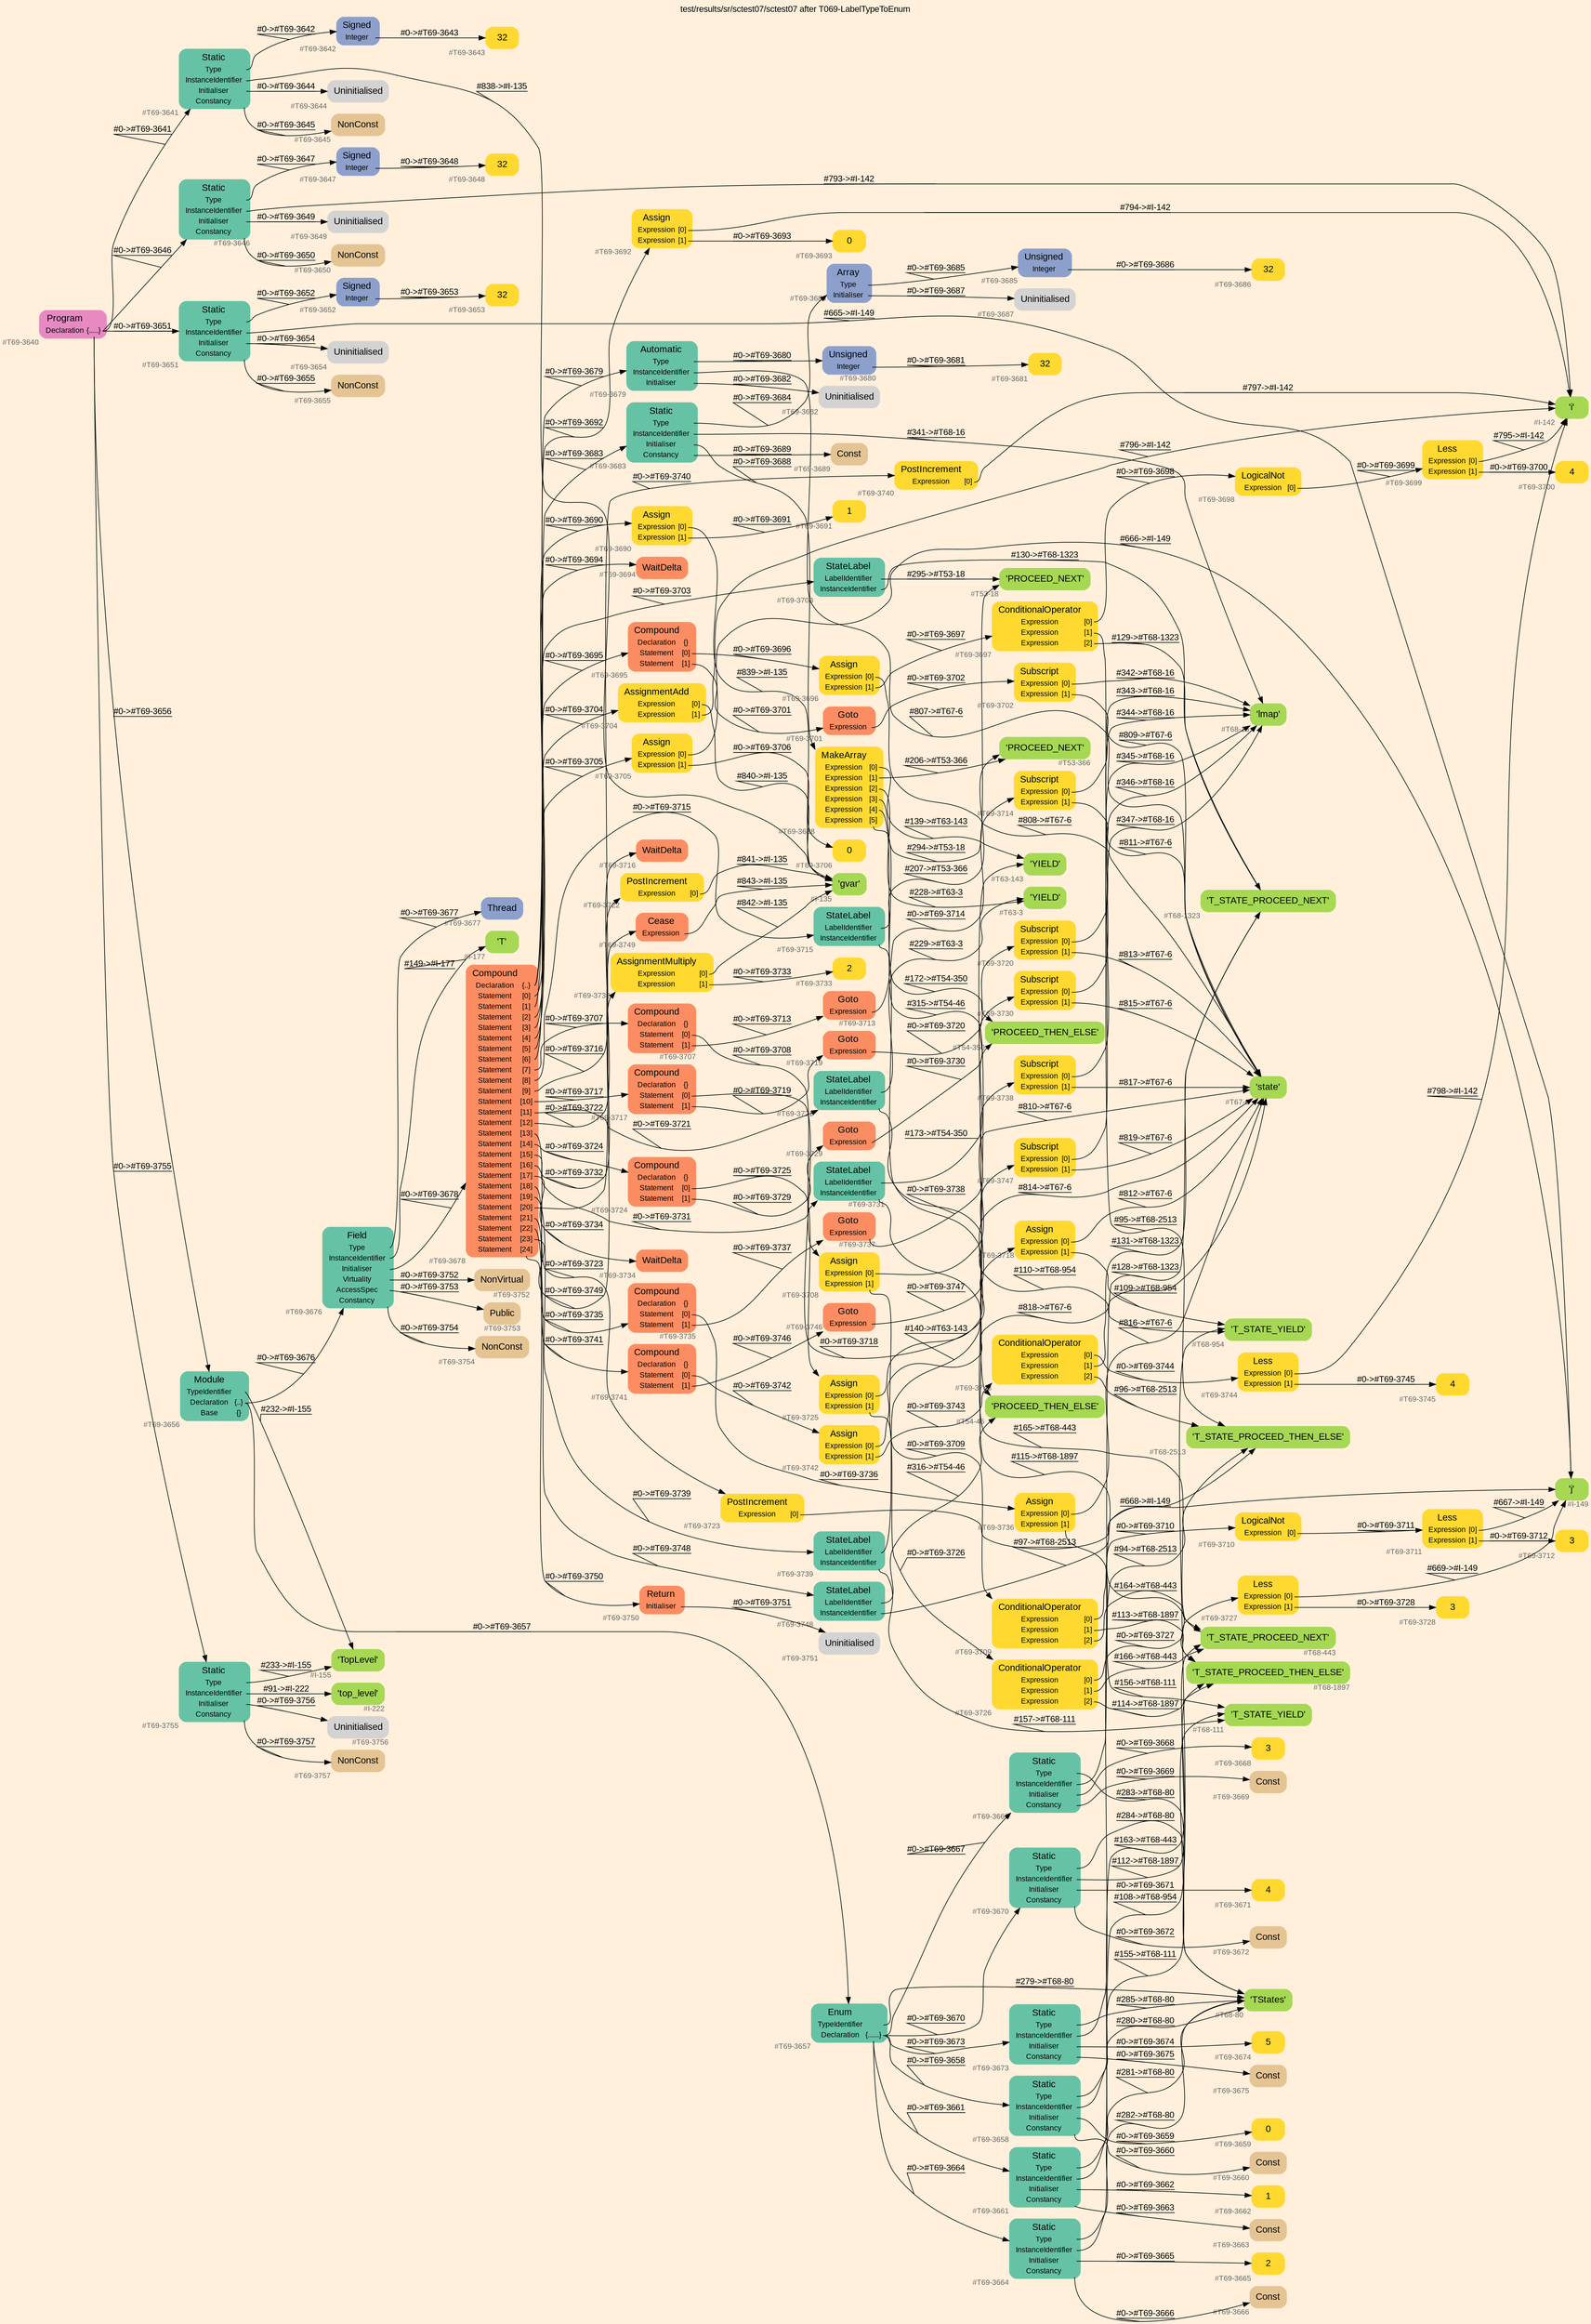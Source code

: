 digraph "test/results/sr/sctest07/sctest07 after T069-LabelTypeToEnum" {
label = "test/results/sr/sctest07/sctest07 after T069-LabelTypeToEnum"
labelloc = t
graph [
    rankdir = "LR"
    ranksep = 0.3
    bgcolor = antiquewhite1
    color = black
    fontcolor = black
    fontname = "Arial"
];
node [
    fontname = "Arial"
];
edge [
    fontname = "Arial"
];

// -------------------- node figure --------------------
// -------- block #T69-3640 ----------
"#T69-3640" [
    fillcolor = "/set28/4"
    xlabel = "#T69-3640"
    fontsize = "12"
    fontcolor = grey40
    shape = "plaintext"
    label = <<TABLE BORDER="0" CELLBORDER="0" CELLSPACING="0">
     <TR><TD><FONT COLOR="black" POINT-SIZE="15">Program</FONT></TD></TR>
     <TR><TD><FONT COLOR="black" POINT-SIZE="12">Declaration</FONT></TD><TD PORT="port0"><FONT COLOR="black" POINT-SIZE="12">{.....}</FONT></TD></TR>
    </TABLE>>
    style = "rounded,filled"
];

// -------- block #T69-3641 ----------
"#T69-3641" [
    fillcolor = "/set28/1"
    xlabel = "#T69-3641"
    fontsize = "12"
    fontcolor = grey40
    shape = "plaintext"
    label = <<TABLE BORDER="0" CELLBORDER="0" CELLSPACING="0">
     <TR><TD><FONT COLOR="black" POINT-SIZE="15">Static</FONT></TD></TR>
     <TR><TD><FONT COLOR="black" POINT-SIZE="12">Type</FONT></TD><TD PORT="port0"></TD></TR>
     <TR><TD><FONT COLOR="black" POINT-SIZE="12">InstanceIdentifier</FONT></TD><TD PORT="port1"></TD></TR>
     <TR><TD><FONT COLOR="black" POINT-SIZE="12">Initialiser</FONT></TD><TD PORT="port2"></TD></TR>
     <TR><TD><FONT COLOR="black" POINT-SIZE="12">Constancy</FONT></TD><TD PORT="port3"></TD></TR>
    </TABLE>>
    style = "rounded,filled"
];

// -------- block #T69-3642 ----------
"#T69-3642" [
    fillcolor = "/set28/3"
    xlabel = "#T69-3642"
    fontsize = "12"
    fontcolor = grey40
    shape = "plaintext"
    label = <<TABLE BORDER="0" CELLBORDER="0" CELLSPACING="0">
     <TR><TD><FONT COLOR="black" POINT-SIZE="15">Signed</FONT></TD></TR>
     <TR><TD><FONT COLOR="black" POINT-SIZE="12">Integer</FONT></TD><TD PORT="port0"></TD></TR>
    </TABLE>>
    style = "rounded,filled"
];

// -------- block #T69-3643 ----------
"#T69-3643" [
    fillcolor = "/set28/6"
    xlabel = "#T69-3643"
    fontsize = "12"
    fontcolor = grey40
    shape = "plaintext"
    label = <<TABLE BORDER="0" CELLBORDER="0" CELLSPACING="0">
     <TR><TD><FONT COLOR="black" POINT-SIZE="15">32</FONT></TD></TR>
    </TABLE>>
    style = "rounded,filled"
];

// -------- block #I-135 ----------
"#I-135" [
    fillcolor = "/set28/5"
    xlabel = "#I-135"
    fontsize = "12"
    fontcolor = grey40
    shape = "plaintext"
    label = <<TABLE BORDER="0" CELLBORDER="0" CELLSPACING="0">
     <TR><TD><FONT COLOR="black" POINT-SIZE="15">'gvar'</FONT></TD></TR>
    </TABLE>>
    style = "rounded,filled"
];

// -------- block #T69-3644 ----------
"#T69-3644" [
    xlabel = "#T69-3644"
    fontsize = "12"
    fontcolor = grey40
    shape = "plaintext"
    label = <<TABLE BORDER="0" CELLBORDER="0" CELLSPACING="0">
     <TR><TD><FONT COLOR="black" POINT-SIZE="15">Uninitialised</FONT></TD></TR>
    </TABLE>>
    style = "rounded,filled"
];

// -------- block #T69-3645 ----------
"#T69-3645" [
    fillcolor = "/set28/7"
    xlabel = "#T69-3645"
    fontsize = "12"
    fontcolor = grey40
    shape = "plaintext"
    label = <<TABLE BORDER="0" CELLBORDER="0" CELLSPACING="0">
     <TR><TD><FONT COLOR="black" POINT-SIZE="15">NonConst</FONT></TD></TR>
    </TABLE>>
    style = "rounded,filled"
];

// -------- block #T69-3646 ----------
"#T69-3646" [
    fillcolor = "/set28/1"
    xlabel = "#T69-3646"
    fontsize = "12"
    fontcolor = grey40
    shape = "plaintext"
    label = <<TABLE BORDER="0" CELLBORDER="0" CELLSPACING="0">
     <TR><TD><FONT COLOR="black" POINT-SIZE="15">Static</FONT></TD></TR>
     <TR><TD><FONT COLOR="black" POINT-SIZE="12">Type</FONT></TD><TD PORT="port0"></TD></TR>
     <TR><TD><FONT COLOR="black" POINT-SIZE="12">InstanceIdentifier</FONT></TD><TD PORT="port1"></TD></TR>
     <TR><TD><FONT COLOR="black" POINT-SIZE="12">Initialiser</FONT></TD><TD PORT="port2"></TD></TR>
     <TR><TD><FONT COLOR="black" POINT-SIZE="12">Constancy</FONT></TD><TD PORT="port3"></TD></TR>
    </TABLE>>
    style = "rounded,filled"
];

// -------- block #T69-3647 ----------
"#T69-3647" [
    fillcolor = "/set28/3"
    xlabel = "#T69-3647"
    fontsize = "12"
    fontcolor = grey40
    shape = "plaintext"
    label = <<TABLE BORDER="0" CELLBORDER="0" CELLSPACING="0">
     <TR><TD><FONT COLOR="black" POINT-SIZE="15">Signed</FONT></TD></TR>
     <TR><TD><FONT COLOR="black" POINT-SIZE="12">Integer</FONT></TD><TD PORT="port0"></TD></TR>
    </TABLE>>
    style = "rounded,filled"
];

// -------- block #T69-3648 ----------
"#T69-3648" [
    fillcolor = "/set28/6"
    xlabel = "#T69-3648"
    fontsize = "12"
    fontcolor = grey40
    shape = "plaintext"
    label = <<TABLE BORDER="0" CELLBORDER="0" CELLSPACING="0">
     <TR><TD><FONT COLOR="black" POINT-SIZE="15">32</FONT></TD></TR>
    </TABLE>>
    style = "rounded,filled"
];

// -------- block #I-142 ----------
"#I-142" [
    fillcolor = "/set28/5"
    xlabel = "#I-142"
    fontsize = "12"
    fontcolor = grey40
    shape = "plaintext"
    label = <<TABLE BORDER="0" CELLBORDER="0" CELLSPACING="0">
     <TR><TD><FONT COLOR="black" POINT-SIZE="15">'i'</FONT></TD></TR>
    </TABLE>>
    style = "rounded,filled"
];

// -------- block #T69-3649 ----------
"#T69-3649" [
    xlabel = "#T69-3649"
    fontsize = "12"
    fontcolor = grey40
    shape = "plaintext"
    label = <<TABLE BORDER="0" CELLBORDER="0" CELLSPACING="0">
     <TR><TD><FONT COLOR="black" POINT-SIZE="15">Uninitialised</FONT></TD></TR>
    </TABLE>>
    style = "rounded,filled"
];

// -------- block #T69-3650 ----------
"#T69-3650" [
    fillcolor = "/set28/7"
    xlabel = "#T69-3650"
    fontsize = "12"
    fontcolor = grey40
    shape = "plaintext"
    label = <<TABLE BORDER="0" CELLBORDER="0" CELLSPACING="0">
     <TR><TD><FONT COLOR="black" POINT-SIZE="15">NonConst</FONT></TD></TR>
    </TABLE>>
    style = "rounded,filled"
];

// -------- block #T69-3651 ----------
"#T69-3651" [
    fillcolor = "/set28/1"
    xlabel = "#T69-3651"
    fontsize = "12"
    fontcolor = grey40
    shape = "plaintext"
    label = <<TABLE BORDER="0" CELLBORDER="0" CELLSPACING="0">
     <TR><TD><FONT COLOR="black" POINT-SIZE="15">Static</FONT></TD></TR>
     <TR><TD><FONT COLOR="black" POINT-SIZE="12">Type</FONT></TD><TD PORT="port0"></TD></TR>
     <TR><TD><FONT COLOR="black" POINT-SIZE="12">InstanceIdentifier</FONT></TD><TD PORT="port1"></TD></TR>
     <TR><TD><FONT COLOR="black" POINT-SIZE="12">Initialiser</FONT></TD><TD PORT="port2"></TD></TR>
     <TR><TD><FONT COLOR="black" POINT-SIZE="12">Constancy</FONT></TD><TD PORT="port3"></TD></TR>
    </TABLE>>
    style = "rounded,filled"
];

// -------- block #T69-3652 ----------
"#T69-3652" [
    fillcolor = "/set28/3"
    xlabel = "#T69-3652"
    fontsize = "12"
    fontcolor = grey40
    shape = "plaintext"
    label = <<TABLE BORDER="0" CELLBORDER="0" CELLSPACING="0">
     <TR><TD><FONT COLOR="black" POINT-SIZE="15">Signed</FONT></TD></TR>
     <TR><TD><FONT COLOR="black" POINT-SIZE="12">Integer</FONT></TD><TD PORT="port0"></TD></TR>
    </TABLE>>
    style = "rounded,filled"
];

// -------- block #T69-3653 ----------
"#T69-3653" [
    fillcolor = "/set28/6"
    xlabel = "#T69-3653"
    fontsize = "12"
    fontcolor = grey40
    shape = "plaintext"
    label = <<TABLE BORDER="0" CELLBORDER="0" CELLSPACING="0">
     <TR><TD><FONT COLOR="black" POINT-SIZE="15">32</FONT></TD></TR>
    </TABLE>>
    style = "rounded,filled"
];

// -------- block #I-149 ----------
"#I-149" [
    fillcolor = "/set28/5"
    xlabel = "#I-149"
    fontsize = "12"
    fontcolor = grey40
    shape = "plaintext"
    label = <<TABLE BORDER="0" CELLBORDER="0" CELLSPACING="0">
     <TR><TD><FONT COLOR="black" POINT-SIZE="15">'j'</FONT></TD></TR>
    </TABLE>>
    style = "rounded,filled"
];

// -------- block #T69-3654 ----------
"#T69-3654" [
    xlabel = "#T69-3654"
    fontsize = "12"
    fontcolor = grey40
    shape = "plaintext"
    label = <<TABLE BORDER="0" CELLBORDER="0" CELLSPACING="0">
     <TR><TD><FONT COLOR="black" POINT-SIZE="15">Uninitialised</FONT></TD></TR>
    </TABLE>>
    style = "rounded,filled"
];

// -------- block #T69-3655 ----------
"#T69-3655" [
    fillcolor = "/set28/7"
    xlabel = "#T69-3655"
    fontsize = "12"
    fontcolor = grey40
    shape = "plaintext"
    label = <<TABLE BORDER="0" CELLBORDER="0" CELLSPACING="0">
     <TR><TD><FONT COLOR="black" POINT-SIZE="15">NonConst</FONT></TD></TR>
    </TABLE>>
    style = "rounded,filled"
];

// -------- block #T69-3656 ----------
"#T69-3656" [
    fillcolor = "/set28/1"
    xlabel = "#T69-3656"
    fontsize = "12"
    fontcolor = grey40
    shape = "plaintext"
    label = <<TABLE BORDER="0" CELLBORDER="0" CELLSPACING="0">
     <TR><TD><FONT COLOR="black" POINT-SIZE="15">Module</FONT></TD></TR>
     <TR><TD><FONT COLOR="black" POINT-SIZE="12">TypeIdentifier</FONT></TD><TD PORT="port0"></TD></TR>
     <TR><TD><FONT COLOR="black" POINT-SIZE="12">Declaration</FONT></TD><TD PORT="port1"><FONT COLOR="black" POINT-SIZE="12">{..}</FONT></TD></TR>
     <TR><TD><FONT COLOR="black" POINT-SIZE="12">Base</FONT></TD><TD PORT="port2"><FONT COLOR="black" POINT-SIZE="12">{}</FONT></TD></TR>
    </TABLE>>
    style = "rounded,filled"
];

// -------- block #I-155 ----------
"#I-155" [
    fillcolor = "/set28/5"
    xlabel = "#I-155"
    fontsize = "12"
    fontcolor = grey40
    shape = "plaintext"
    label = <<TABLE BORDER="0" CELLBORDER="0" CELLSPACING="0">
     <TR><TD><FONT COLOR="black" POINT-SIZE="15">'TopLevel'</FONT></TD></TR>
    </TABLE>>
    style = "rounded,filled"
];

// -------- block #T69-3657 ----------
"#T69-3657" [
    fillcolor = "/set28/1"
    xlabel = "#T69-3657"
    fontsize = "12"
    fontcolor = grey40
    shape = "plaintext"
    label = <<TABLE BORDER="0" CELLBORDER="0" CELLSPACING="0">
     <TR><TD><FONT COLOR="black" POINT-SIZE="15">Enum</FONT></TD></TR>
     <TR><TD><FONT COLOR="black" POINT-SIZE="12">TypeIdentifier</FONT></TD><TD PORT="port0"></TD></TR>
     <TR><TD><FONT COLOR="black" POINT-SIZE="12">Declaration</FONT></TD><TD PORT="port1"><FONT COLOR="black" POINT-SIZE="12">{......}</FONT></TD></TR>
    </TABLE>>
    style = "rounded,filled"
];

// -------- block #T68-80 ----------
"#T68-80" [
    fillcolor = "/set28/5"
    xlabel = "#T68-80"
    fontsize = "12"
    fontcolor = grey40
    shape = "plaintext"
    label = <<TABLE BORDER="0" CELLBORDER="0" CELLSPACING="0">
     <TR><TD><FONT COLOR="black" POINT-SIZE="15">'TStates'</FONT></TD></TR>
    </TABLE>>
    style = "rounded,filled"
];

// -------- block #T69-3658 ----------
"#T69-3658" [
    fillcolor = "/set28/1"
    xlabel = "#T69-3658"
    fontsize = "12"
    fontcolor = grey40
    shape = "plaintext"
    label = <<TABLE BORDER="0" CELLBORDER="0" CELLSPACING="0">
     <TR><TD><FONT COLOR="black" POINT-SIZE="15">Static</FONT></TD></TR>
     <TR><TD><FONT COLOR="black" POINT-SIZE="12">Type</FONT></TD><TD PORT="port0"></TD></TR>
     <TR><TD><FONT COLOR="black" POINT-SIZE="12">InstanceIdentifier</FONT></TD><TD PORT="port1"></TD></TR>
     <TR><TD><FONT COLOR="black" POINT-SIZE="12">Initialiser</FONT></TD><TD PORT="port2"></TD></TR>
     <TR><TD><FONT COLOR="black" POINT-SIZE="12">Constancy</FONT></TD><TD PORT="port3"></TD></TR>
    </TABLE>>
    style = "rounded,filled"
];

// -------- block #T68-111 ----------
"#T68-111" [
    fillcolor = "/set28/5"
    xlabel = "#T68-111"
    fontsize = "12"
    fontcolor = grey40
    shape = "plaintext"
    label = <<TABLE BORDER="0" CELLBORDER="0" CELLSPACING="0">
     <TR><TD><FONT COLOR="black" POINT-SIZE="15">'T_STATE_YIELD'</FONT></TD></TR>
    </TABLE>>
    style = "rounded,filled"
];

// -------- block #T69-3659 ----------
"#T69-3659" [
    fillcolor = "/set28/6"
    xlabel = "#T69-3659"
    fontsize = "12"
    fontcolor = grey40
    shape = "plaintext"
    label = <<TABLE BORDER="0" CELLBORDER="0" CELLSPACING="0">
     <TR><TD><FONT COLOR="black" POINT-SIZE="15">0</FONT></TD></TR>
    </TABLE>>
    style = "rounded,filled"
];

// -------- block #T69-3660 ----------
"#T69-3660" [
    fillcolor = "/set28/7"
    xlabel = "#T69-3660"
    fontsize = "12"
    fontcolor = grey40
    shape = "plaintext"
    label = <<TABLE BORDER="0" CELLBORDER="0" CELLSPACING="0">
     <TR><TD><FONT COLOR="black" POINT-SIZE="15">Const</FONT></TD></TR>
    </TABLE>>
    style = "rounded,filled"
];

// -------- block #T69-3661 ----------
"#T69-3661" [
    fillcolor = "/set28/1"
    xlabel = "#T69-3661"
    fontsize = "12"
    fontcolor = grey40
    shape = "plaintext"
    label = <<TABLE BORDER="0" CELLBORDER="0" CELLSPACING="0">
     <TR><TD><FONT COLOR="black" POINT-SIZE="15">Static</FONT></TD></TR>
     <TR><TD><FONT COLOR="black" POINT-SIZE="12">Type</FONT></TD><TD PORT="port0"></TD></TR>
     <TR><TD><FONT COLOR="black" POINT-SIZE="12">InstanceIdentifier</FONT></TD><TD PORT="port1"></TD></TR>
     <TR><TD><FONT COLOR="black" POINT-SIZE="12">Initialiser</FONT></TD><TD PORT="port2"></TD></TR>
     <TR><TD><FONT COLOR="black" POINT-SIZE="12">Constancy</FONT></TD><TD PORT="port3"></TD></TR>
    </TABLE>>
    style = "rounded,filled"
];

// -------- block #T68-443 ----------
"#T68-443" [
    fillcolor = "/set28/5"
    xlabel = "#T68-443"
    fontsize = "12"
    fontcolor = grey40
    shape = "plaintext"
    label = <<TABLE BORDER="0" CELLBORDER="0" CELLSPACING="0">
     <TR><TD><FONT COLOR="black" POINT-SIZE="15">'T_STATE_PROCEED_NEXT'</FONT></TD></TR>
    </TABLE>>
    style = "rounded,filled"
];

// -------- block #T69-3662 ----------
"#T69-3662" [
    fillcolor = "/set28/6"
    xlabel = "#T69-3662"
    fontsize = "12"
    fontcolor = grey40
    shape = "plaintext"
    label = <<TABLE BORDER="0" CELLBORDER="0" CELLSPACING="0">
     <TR><TD><FONT COLOR="black" POINT-SIZE="15">1</FONT></TD></TR>
    </TABLE>>
    style = "rounded,filled"
];

// -------- block #T69-3663 ----------
"#T69-3663" [
    fillcolor = "/set28/7"
    xlabel = "#T69-3663"
    fontsize = "12"
    fontcolor = grey40
    shape = "plaintext"
    label = <<TABLE BORDER="0" CELLBORDER="0" CELLSPACING="0">
     <TR><TD><FONT COLOR="black" POINT-SIZE="15">Const</FONT></TD></TR>
    </TABLE>>
    style = "rounded,filled"
];

// -------- block #T69-3664 ----------
"#T69-3664" [
    fillcolor = "/set28/1"
    xlabel = "#T69-3664"
    fontsize = "12"
    fontcolor = grey40
    shape = "plaintext"
    label = <<TABLE BORDER="0" CELLBORDER="0" CELLSPACING="0">
     <TR><TD><FONT COLOR="black" POINT-SIZE="15">Static</FONT></TD></TR>
     <TR><TD><FONT COLOR="black" POINT-SIZE="12">Type</FONT></TD><TD PORT="port0"></TD></TR>
     <TR><TD><FONT COLOR="black" POINT-SIZE="12">InstanceIdentifier</FONT></TD><TD PORT="port1"></TD></TR>
     <TR><TD><FONT COLOR="black" POINT-SIZE="12">Initialiser</FONT></TD><TD PORT="port2"></TD></TR>
     <TR><TD><FONT COLOR="black" POINT-SIZE="12">Constancy</FONT></TD><TD PORT="port3"></TD></TR>
    </TABLE>>
    style = "rounded,filled"
];

// -------- block #T68-954 ----------
"#T68-954" [
    fillcolor = "/set28/5"
    xlabel = "#T68-954"
    fontsize = "12"
    fontcolor = grey40
    shape = "plaintext"
    label = <<TABLE BORDER="0" CELLBORDER="0" CELLSPACING="0">
     <TR><TD><FONT COLOR="black" POINT-SIZE="15">'T_STATE_YIELD'</FONT></TD></TR>
    </TABLE>>
    style = "rounded,filled"
];

// -------- block #T69-3665 ----------
"#T69-3665" [
    fillcolor = "/set28/6"
    xlabel = "#T69-3665"
    fontsize = "12"
    fontcolor = grey40
    shape = "plaintext"
    label = <<TABLE BORDER="0" CELLBORDER="0" CELLSPACING="0">
     <TR><TD><FONT COLOR="black" POINT-SIZE="15">2</FONT></TD></TR>
    </TABLE>>
    style = "rounded,filled"
];

// -------- block #T69-3666 ----------
"#T69-3666" [
    fillcolor = "/set28/7"
    xlabel = "#T69-3666"
    fontsize = "12"
    fontcolor = grey40
    shape = "plaintext"
    label = <<TABLE BORDER="0" CELLBORDER="0" CELLSPACING="0">
     <TR><TD><FONT COLOR="black" POINT-SIZE="15">Const</FONT></TD></TR>
    </TABLE>>
    style = "rounded,filled"
];

// -------- block #T69-3667 ----------
"#T69-3667" [
    fillcolor = "/set28/1"
    xlabel = "#T69-3667"
    fontsize = "12"
    fontcolor = grey40
    shape = "plaintext"
    label = <<TABLE BORDER="0" CELLBORDER="0" CELLSPACING="0">
     <TR><TD><FONT COLOR="black" POINT-SIZE="15">Static</FONT></TD></TR>
     <TR><TD><FONT COLOR="black" POINT-SIZE="12">Type</FONT></TD><TD PORT="port0"></TD></TR>
     <TR><TD><FONT COLOR="black" POINT-SIZE="12">InstanceIdentifier</FONT></TD><TD PORT="port1"></TD></TR>
     <TR><TD><FONT COLOR="black" POINT-SIZE="12">Initialiser</FONT></TD><TD PORT="port2"></TD></TR>
     <TR><TD><FONT COLOR="black" POINT-SIZE="12">Constancy</FONT></TD><TD PORT="port3"></TD></TR>
    </TABLE>>
    style = "rounded,filled"
];

// -------- block #T68-1323 ----------
"#T68-1323" [
    fillcolor = "/set28/5"
    xlabel = "#T68-1323"
    fontsize = "12"
    fontcolor = grey40
    shape = "plaintext"
    label = <<TABLE BORDER="0" CELLBORDER="0" CELLSPACING="0">
     <TR><TD><FONT COLOR="black" POINT-SIZE="15">'T_STATE_PROCEED_NEXT'</FONT></TD></TR>
    </TABLE>>
    style = "rounded,filled"
];

// -------- block #T69-3668 ----------
"#T69-3668" [
    fillcolor = "/set28/6"
    xlabel = "#T69-3668"
    fontsize = "12"
    fontcolor = grey40
    shape = "plaintext"
    label = <<TABLE BORDER="0" CELLBORDER="0" CELLSPACING="0">
     <TR><TD><FONT COLOR="black" POINT-SIZE="15">3</FONT></TD></TR>
    </TABLE>>
    style = "rounded,filled"
];

// -------- block #T69-3669 ----------
"#T69-3669" [
    fillcolor = "/set28/7"
    xlabel = "#T69-3669"
    fontsize = "12"
    fontcolor = grey40
    shape = "plaintext"
    label = <<TABLE BORDER="0" CELLBORDER="0" CELLSPACING="0">
     <TR><TD><FONT COLOR="black" POINT-SIZE="15">Const</FONT></TD></TR>
    </TABLE>>
    style = "rounded,filled"
];

// -------- block #T69-3670 ----------
"#T69-3670" [
    fillcolor = "/set28/1"
    xlabel = "#T69-3670"
    fontsize = "12"
    fontcolor = grey40
    shape = "plaintext"
    label = <<TABLE BORDER="0" CELLBORDER="0" CELLSPACING="0">
     <TR><TD><FONT COLOR="black" POINT-SIZE="15">Static</FONT></TD></TR>
     <TR><TD><FONT COLOR="black" POINT-SIZE="12">Type</FONT></TD><TD PORT="port0"></TD></TR>
     <TR><TD><FONT COLOR="black" POINT-SIZE="12">InstanceIdentifier</FONT></TD><TD PORT="port1"></TD></TR>
     <TR><TD><FONT COLOR="black" POINT-SIZE="12">Initialiser</FONT></TD><TD PORT="port2"></TD></TR>
     <TR><TD><FONT COLOR="black" POINT-SIZE="12">Constancy</FONT></TD><TD PORT="port3"></TD></TR>
    </TABLE>>
    style = "rounded,filled"
];

// -------- block #T68-1897 ----------
"#T68-1897" [
    fillcolor = "/set28/5"
    xlabel = "#T68-1897"
    fontsize = "12"
    fontcolor = grey40
    shape = "plaintext"
    label = <<TABLE BORDER="0" CELLBORDER="0" CELLSPACING="0">
     <TR><TD><FONT COLOR="black" POINT-SIZE="15">'T_STATE_PROCEED_THEN_ELSE'</FONT></TD></TR>
    </TABLE>>
    style = "rounded,filled"
];

// -------- block #T69-3671 ----------
"#T69-3671" [
    fillcolor = "/set28/6"
    xlabel = "#T69-3671"
    fontsize = "12"
    fontcolor = grey40
    shape = "plaintext"
    label = <<TABLE BORDER="0" CELLBORDER="0" CELLSPACING="0">
     <TR><TD><FONT COLOR="black" POINT-SIZE="15">4</FONT></TD></TR>
    </TABLE>>
    style = "rounded,filled"
];

// -------- block #T69-3672 ----------
"#T69-3672" [
    fillcolor = "/set28/7"
    xlabel = "#T69-3672"
    fontsize = "12"
    fontcolor = grey40
    shape = "plaintext"
    label = <<TABLE BORDER="0" CELLBORDER="0" CELLSPACING="0">
     <TR><TD><FONT COLOR="black" POINT-SIZE="15">Const</FONT></TD></TR>
    </TABLE>>
    style = "rounded,filled"
];

// -------- block #T69-3673 ----------
"#T69-3673" [
    fillcolor = "/set28/1"
    xlabel = "#T69-3673"
    fontsize = "12"
    fontcolor = grey40
    shape = "plaintext"
    label = <<TABLE BORDER="0" CELLBORDER="0" CELLSPACING="0">
     <TR><TD><FONT COLOR="black" POINT-SIZE="15">Static</FONT></TD></TR>
     <TR><TD><FONT COLOR="black" POINT-SIZE="12">Type</FONT></TD><TD PORT="port0"></TD></TR>
     <TR><TD><FONT COLOR="black" POINT-SIZE="12">InstanceIdentifier</FONT></TD><TD PORT="port1"></TD></TR>
     <TR><TD><FONT COLOR="black" POINT-SIZE="12">Initialiser</FONT></TD><TD PORT="port2"></TD></TR>
     <TR><TD><FONT COLOR="black" POINT-SIZE="12">Constancy</FONT></TD><TD PORT="port3"></TD></TR>
    </TABLE>>
    style = "rounded,filled"
];

// -------- block #T68-2513 ----------
"#T68-2513" [
    fillcolor = "/set28/5"
    xlabel = "#T68-2513"
    fontsize = "12"
    fontcolor = grey40
    shape = "plaintext"
    label = <<TABLE BORDER="0" CELLBORDER="0" CELLSPACING="0">
     <TR><TD><FONT COLOR="black" POINT-SIZE="15">'T_STATE_PROCEED_THEN_ELSE'</FONT></TD></TR>
    </TABLE>>
    style = "rounded,filled"
];

// -------- block #T69-3674 ----------
"#T69-3674" [
    fillcolor = "/set28/6"
    xlabel = "#T69-3674"
    fontsize = "12"
    fontcolor = grey40
    shape = "plaintext"
    label = <<TABLE BORDER="0" CELLBORDER="0" CELLSPACING="0">
     <TR><TD><FONT COLOR="black" POINT-SIZE="15">5</FONT></TD></TR>
    </TABLE>>
    style = "rounded,filled"
];

// -------- block #T69-3675 ----------
"#T69-3675" [
    fillcolor = "/set28/7"
    xlabel = "#T69-3675"
    fontsize = "12"
    fontcolor = grey40
    shape = "plaintext"
    label = <<TABLE BORDER="0" CELLBORDER="0" CELLSPACING="0">
     <TR><TD><FONT COLOR="black" POINT-SIZE="15">Const</FONT></TD></TR>
    </TABLE>>
    style = "rounded,filled"
];

// -------- block #T69-3676 ----------
"#T69-3676" [
    fillcolor = "/set28/1"
    xlabel = "#T69-3676"
    fontsize = "12"
    fontcolor = grey40
    shape = "plaintext"
    label = <<TABLE BORDER="0" CELLBORDER="0" CELLSPACING="0">
     <TR><TD><FONT COLOR="black" POINT-SIZE="15">Field</FONT></TD></TR>
     <TR><TD><FONT COLOR="black" POINT-SIZE="12">Type</FONT></TD><TD PORT="port0"></TD></TR>
     <TR><TD><FONT COLOR="black" POINT-SIZE="12">InstanceIdentifier</FONT></TD><TD PORT="port1"></TD></TR>
     <TR><TD><FONT COLOR="black" POINT-SIZE="12">Initialiser</FONT></TD><TD PORT="port2"></TD></TR>
     <TR><TD><FONT COLOR="black" POINT-SIZE="12">Virtuality</FONT></TD><TD PORT="port3"></TD></TR>
     <TR><TD><FONT COLOR="black" POINT-SIZE="12">AccessSpec</FONT></TD><TD PORT="port4"></TD></TR>
     <TR><TD><FONT COLOR="black" POINT-SIZE="12">Constancy</FONT></TD><TD PORT="port5"></TD></TR>
    </TABLE>>
    style = "rounded,filled"
];

// -------- block #T69-3677 ----------
"#T69-3677" [
    fillcolor = "/set28/3"
    xlabel = "#T69-3677"
    fontsize = "12"
    fontcolor = grey40
    shape = "plaintext"
    label = <<TABLE BORDER="0" CELLBORDER="0" CELLSPACING="0">
     <TR><TD><FONT COLOR="black" POINT-SIZE="15">Thread</FONT></TD></TR>
    </TABLE>>
    style = "rounded,filled"
];

// -------- block #I-177 ----------
"#I-177" [
    fillcolor = "/set28/5"
    xlabel = "#I-177"
    fontsize = "12"
    fontcolor = grey40
    shape = "plaintext"
    label = <<TABLE BORDER="0" CELLBORDER="0" CELLSPACING="0">
     <TR><TD><FONT COLOR="black" POINT-SIZE="15">'T'</FONT></TD></TR>
    </TABLE>>
    style = "rounded,filled"
];

// -------- block #T69-3678 ----------
"#T69-3678" [
    fillcolor = "/set28/2"
    xlabel = "#T69-3678"
    fontsize = "12"
    fontcolor = grey40
    shape = "plaintext"
    label = <<TABLE BORDER="0" CELLBORDER="0" CELLSPACING="0">
     <TR><TD><FONT COLOR="black" POINT-SIZE="15">Compound</FONT></TD></TR>
     <TR><TD><FONT COLOR="black" POINT-SIZE="12">Declaration</FONT></TD><TD PORT="port0"><FONT COLOR="black" POINT-SIZE="12">{..}</FONT></TD></TR>
     <TR><TD><FONT COLOR="black" POINT-SIZE="12">Statement</FONT></TD><TD PORT="port1"><FONT COLOR="black" POINT-SIZE="12">[0]</FONT></TD></TR>
     <TR><TD><FONT COLOR="black" POINT-SIZE="12">Statement</FONT></TD><TD PORT="port2"><FONT COLOR="black" POINT-SIZE="12">[1]</FONT></TD></TR>
     <TR><TD><FONT COLOR="black" POINT-SIZE="12">Statement</FONT></TD><TD PORT="port3"><FONT COLOR="black" POINT-SIZE="12">[2]</FONT></TD></TR>
     <TR><TD><FONT COLOR="black" POINT-SIZE="12">Statement</FONT></TD><TD PORT="port4"><FONT COLOR="black" POINT-SIZE="12">[3]</FONT></TD></TR>
     <TR><TD><FONT COLOR="black" POINT-SIZE="12">Statement</FONT></TD><TD PORT="port5"><FONT COLOR="black" POINT-SIZE="12">[4]</FONT></TD></TR>
     <TR><TD><FONT COLOR="black" POINT-SIZE="12">Statement</FONT></TD><TD PORT="port6"><FONT COLOR="black" POINT-SIZE="12">[5]</FONT></TD></TR>
     <TR><TD><FONT COLOR="black" POINT-SIZE="12">Statement</FONT></TD><TD PORT="port7"><FONT COLOR="black" POINT-SIZE="12">[6]</FONT></TD></TR>
     <TR><TD><FONT COLOR="black" POINT-SIZE="12">Statement</FONT></TD><TD PORT="port8"><FONT COLOR="black" POINT-SIZE="12">[7]</FONT></TD></TR>
     <TR><TD><FONT COLOR="black" POINT-SIZE="12">Statement</FONT></TD><TD PORT="port9"><FONT COLOR="black" POINT-SIZE="12">[8]</FONT></TD></TR>
     <TR><TD><FONT COLOR="black" POINT-SIZE="12">Statement</FONT></TD><TD PORT="port10"><FONT COLOR="black" POINT-SIZE="12">[9]</FONT></TD></TR>
     <TR><TD><FONT COLOR="black" POINT-SIZE="12">Statement</FONT></TD><TD PORT="port11"><FONT COLOR="black" POINT-SIZE="12">[10]</FONT></TD></TR>
     <TR><TD><FONT COLOR="black" POINT-SIZE="12">Statement</FONT></TD><TD PORT="port12"><FONT COLOR="black" POINT-SIZE="12">[11]</FONT></TD></TR>
     <TR><TD><FONT COLOR="black" POINT-SIZE="12">Statement</FONT></TD><TD PORT="port13"><FONT COLOR="black" POINT-SIZE="12">[12]</FONT></TD></TR>
     <TR><TD><FONT COLOR="black" POINT-SIZE="12">Statement</FONT></TD><TD PORT="port14"><FONT COLOR="black" POINT-SIZE="12">[13]</FONT></TD></TR>
     <TR><TD><FONT COLOR="black" POINT-SIZE="12">Statement</FONT></TD><TD PORT="port15"><FONT COLOR="black" POINT-SIZE="12">[14]</FONT></TD></TR>
     <TR><TD><FONT COLOR="black" POINT-SIZE="12">Statement</FONT></TD><TD PORT="port16"><FONT COLOR="black" POINT-SIZE="12">[15]</FONT></TD></TR>
     <TR><TD><FONT COLOR="black" POINT-SIZE="12">Statement</FONT></TD><TD PORT="port17"><FONT COLOR="black" POINT-SIZE="12">[16]</FONT></TD></TR>
     <TR><TD><FONT COLOR="black" POINT-SIZE="12">Statement</FONT></TD><TD PORT="port18"><FONT COLOR="black" POINT-SIZE="12">[17]</FONT></TD></TR>
     <TR><TD><FONT COLOR="black" POINT-SIZE="12">Statement</FONT></TD><TD PORT="port19"><FONT COLOR="black" POINT-SIZE="12">[18]</FONT></TD></TR>
     <TR><TD><FONT COLOR="black" POINT-SIZE="12">Statement</FONT></TD><TD PORT="port20"><FONT COLOR="black" POINT-SIZE="12">[19]</FONT></TD></TR>
     <TR><TD><FONT COLOR="black" POINT-SIZE="12">Statement</FONT></TD><TD PORT="port21"><FONT COLOR="black" POINT-SIZE="12">[20]</FONT></TD></TR>
     <TR><TD><FONT COLOR="black" POINT-SIZE="12">Statement</FONT></TD><TD PORT="port22"><FONT COLOR="black" POINT-SIZE="12">[21]</FONT></TD></TR>
     <TR><TD><FONT COLOR="black" POINT-SIZE="12">Statement</FONT></TD><TD PORT="port23"><FONT COLOR="black" POINT-SIZE="12">[22]</FONT></TD></TR>
     <TR><TD><FONT COLOR="black" POINT-SIZE="12">Statement</FONT></TD><TD PORT="port24"><FONT COLOR="black" POINT-SIZE="12">[23]</FONT></TD></TR>
     <TR><TD><FONT COLOR="black" POINT-SIZE="12">Statement</FONT></TD><TD PORT="port25"><FONT COLOR="black" POINT-SIZE="12">[24]</FONT></TD></TR>
    </TABLE>>
    style = "rounded,filled"
];

// -------- block #T69-3679 ----------
"#T69-3679" [
    fillcolor = "/set28/1"
    xlabel = "#T69-3679"
    fontsize = "12"
    fontcolor = grey40
    shape = "plaintext"
    label = <<TABLE BORDER="0" CELLBORDER="0" CELLSPACING="0">
     <TR><TD><FONT COLOR="black" POINT-SIZE="15">Automatic</FONT></TD></TR>
     <TR><TD><FONT COLOR="black" POINT-SIZE="12">Type</FONT></TD><TD PORT="port0"></TD></TR>
     <TR><TD><FONT COLOR="black" POINT-SIZE="12">InstanceIdentifier</FONT></TD><TD PORT="port1"></TD></TR>
     <TR><TD><FONT COLOR="black" POINT-SIZE="12">Initialiser</FONT></TD><TD PORT="port2"></TD></TR>
    </TABLE>>
    style = "rounded,filled"
];

// -------- block #T69-3680 ----------
"#T69-3680" [
    fillcolor = "/set28/3"
    xlabel = "#T69-3680"
    fontsize = "12"
    fontcolor = grey40
    shape = "plaintext"
    label = <<TABLE BORDER="0" CELLBORDER="0" CELLSPACING="0">
     <TR><TD><FONT COLOR="black" POINT-SIZE="15">Unsigned</FONT></TD></TR>
     <TR><TD><FONT COLOR="black" POINT-SIZE="12">Integer</FONT></TD><TD PORT="port0"></TD></TR>
    </TABLE>>
    style = "rounded,filled"
];

// -------- block #T69-3681 ----------
"#T69-3681" [
    fillcolor = "/set28/6"
    xlabel = "#T69-3681"
    fontsize = "12"
    fontcolor = grey40
    shape = "plaintext"
    label = <<TABLE BORDER="0" CELLBORDER="0" CELLSPACING="0">
     <TR><TD><FONT COLOR="black" POINT-SIZE="15">32</FONT></TD></TR>
    </TABLE>>
    style = "rounded,filled"
];

// -------- block #T67-6 ----------
"#T67-6" [
    fillcolor = "/set28/5"
    xlabel = "#T67-6"
    fontsize = "12"
    fontcolor = grey40
    shape = "plaintext"
    label = <<TABLE BORDER="0" CELLBORDER="0" CELLSPACING="0">
     <TR><TD><FONT COLOR="black" POINT-SIZE="15">'state'</FONT></TD></TR>
    </TABLE>>
    style = "rounded,filled"
];

// -------- block #T69-3682 ----------
"#T69-3682" [
    xlabel = "#T69-3682"
    fontsize = "12"
    fontcolor = grey40
    shape = "plaintext"
    label = <<TABLE BORDER="0" CELLBORDER="0" CELLSPACING="0">
     <TR><TD><FONT COLOR="black" POINT-SIZE="15">Uninitialised</FONT></TD></TR>
    </TABLE>>
    style = "rounded,filled"
];

// -------- block #T69-3683 ----------
"#T69-3683" [
    fillcolor = "/set28/1"
    xlabel = "#T69-3683"
    fontsize = "12"
    fontcolor = grey40
    shape = "plaintext"
    label = <<TABLE BORDER="0" CELLBORDER="0" CELLSPACING="0">
     <TR><TD><FONT COLOR="black" POINT-SIZE="15">Static</FONT></TD></TR>
     <TR><TD><FONT COLOR="black" POINT-SIZE="12">Type</FONT></TD><TD PORT="port0"></TD></TR>
     <TR><TD><FONT COLOR="black" POINT-SIZE="12">InstanceIdentifier</FONT></TD><TD PORT="port1"></TD></TR>
     <TR><TD><FONT COLOR="black" POINT-SIZE="12">Initialiser</FONT></TD><TD PORT="port2"></TD></TR>
     <TR><TD><FONT COLOR="black" POINT-SIZE="12">Constancy</FONT></TD><TD PORT="port3"></TD></TR>
    </TABLE>>
    style = "rounded,filled"
];

// -------- block #T69-3684 ----------
"#T69-3684" [
    fillcolor = "/set28/3"
    xlabel = "#T69-3684"
    fontsize = "12"
    fontcolor = grey40
    shape = "plaintext"
    label = <<TABLE BORDER="0" CELLBORDER="0" CELLSPACING="0">
     <TR><TD><FONT COLOR="black" POINT-SIZE="15">Array</FONT></TD></TR>
     <TR><TD><FONT COLOR="black" POINT-SIZE="12">Type</FONT></TD><TD PORT="port0"></TD></TR>
     <TR><TD><FONT COLOR="black" POINT-SIZE="12">Initialiser</FONT></TD><TD PORT="port1"></TD></TR>
    </TABLE>>
    style = "rounded,filled"
];

// -------- block #T69-3685 ----------
"#T69-3685" [
    fillcolor = "/set28/3"
    xlabel = "#T69-3685"
    fontsize = "12"
    fontcolor = grey40
    shape = "plaintext"
    label = <<TABLE BORDER="0" CELLBORDER="0" CELLSPACING="0">
     <TR><TD><FONT COLOR="black" POINT-SIZE="15">Unsigned</FONT></TD></TR>
     <TR><TD><FONT COLOR="black" POINT-SIZE="12">Integer</FONT></TD><TD PORT="port0"></TD></TR>
    </TABLE>>
    style = "rounded,filled"
];

// -------- block #T69-3686 ----------
"#T69-3686" [
    fillcolor = "/set28/6"
    xlabel = "#T69-3686"
    fontsize = "12"
    fontcolor = grey40
    shape = "plaintext"
    label = <<TABLE BORDER="0" CELLBORDER="0" CELLSPACING="0">
     <TR><TD><FONT COLOR="black" POINT-SIZE="15">32</FONT></TD></TR>
    </TABLE>>
    style = "rounded,filled"
];

// -------- block #T69-3687 ----------
"#T69-3687" [
    xlabel = "#T69-3687"
    fontsize = "12"
    fontcolor = grey40
    shape = "plaintext"
    label = <<TABLE BORDER="0" CELLBORDER="0" CELLSPACING="0">
     <TR><TD><FONT COLOR="black" POINT-SIZE="15">Uninitialised</FONT></TD></TR>
    </TABLE>>
    style = "rounded,filled"
];

// -------- block #T68-16 ----------
"#T68-16" [
    fillcolor = "/set28/5"
    xlabel = "#T68-16"
    fontsize = "12"
    fontcolor = grey40
    shape = "plaintext"
    label = <<TABLE BORDER="0" CELLBORDER="0" CELLSPACING="0">
     <TR><TD><FONT COLOR="black" POINT-SIZE="15">'lmap'</FONT></TD></TR>
    </TABLE>>
    style = "rounded,filled"
];

// -------- block #T69-3688 ----------
"#T69-3688" [
    fillcolor = "/set28/6"
    xlabel = "#T69-3688"
    fontsize = "12"
    fontcolor = grey40
    shape = "plaintext"
    label = <<TABLE BORDER="0" CELLBORDER="0" CELLSPACING="0">
     <TR><TD><FONT COLOR="black" POINT-SIZE="15">MakeArray</FONT></TD></TR>
     <TR><TD><FONT COLOR="black" POINT-SIZE="12">Expression</FONT></TD><TD PORT="port0"><FONT COLOR="black" POINT-SIZE="12">[0]</FONT></TD></TR>
     <TR><TD><FONT COLOR="black" POINT-SIZE="12">Expression</FONT></TD><TD PORT="port1"><FONT COLOR="black" POINT-SIZE="12">[1]</FONT></TD></TR>
     <TR><TD><FONT COLOR="black" POINT-SIZE="12">Expression</FONT></TD><TD PORT="port2"><FONT COLOR="black" POINT-SIZE="12">[2]</FONT></TD></TR>
     <TR><TD><FONT COLOR="black" POINT-SIZE="12">Expression</FONT></TD><TD PORT="port3"><FONT COLOR="black" POINT-SIZE="12">[3]</FONT></TD></TR>
     <TR><TD><FONT COLOR="black" POINT-SIZE="12">Expression</FONT></TD><TD PORT="port4"><FONT COLOR="black" POINT-SIZE="12">[4]</FONT></TD></TR>
     <TR><TD><FONT COLOR="black" POINT-SIZE="12">Expression</FONT></TD><TD PORT="port5"><FONT COLOR="black" POINT-SIZE="12">[5]</FONT></TD></TR>
    </TABLE>>
    style = "rounded,filled"
];

// -------- block #T63-143 ----------
"#T63-143" [
    fillcolor = "/set28/5"
    xlabel = "#T63-143"
    fontsize = "12"
    fontcolor = grey40
    shape = "plaintext"
    label = <<TABLE BORDER="0" CELLBORDER="0" CELLSPACING="0">
     <TR><TD><FONT COLOR="black" POINT-SIZE="15">'YIELD'</FONT></TD></TR>
    </TABLE>>
    style = "rounded,filled"
];

// -------- block #T53-366 ----------
"#T53-366" [
    fillcolor = "/set28/5"
    xlabel = "#T53-366"
    fontsize = "12"
    fontcolor = grey40
    shape = "plaintext"
    label = <<TABLE BORDER="0" CELLBORDER="0" CELLSPACING="0">
     <TR><TD><FONT COLOR="black" POINT-SIZE="15">'PROCEED_NEXT'</FONT></TD></TR>
    </TABLE>>
    style = "rounded,filled"
];

// -------- block #T63-3 ----------
"#T63-3" [
    fillcolor = "/set28/5"
    xlabel = "#T63-3"
    fontsize = "12"
    fontcolor = grey40
    shape = "plaintext"
    label = <<TABLE BORDER="0" CELLBORDER="0" CELLSPACING="0">
     <TR><TD><FONT COLOR="black" POINT-SIZE="15">'YIELD'</FONT></TD></TR>
    </TABLE>>
    style = "rounded,filled"
];

// -------- block #T53-18 ----------
"#T53-18" [
    fillcolor = "/set28/5"
    xlabel = "#T53-18"
    fontsize = "12"
    fontcolor = grey40
    shape = "plaintext"
    label = <<TABLE BORDER="0" CELLBORDER="0" CELLSPACING="0">
     <TR><TD><FONT COLOR="black" POINT-SIZE="15">'PROCEED_NEXT'</FONT></TD></TR>
    </TABLE>>
    style = "rounded,filled"
];

// -------- block #T54-350 ----------
"#T54-350" [
    fillcolor = "/set28/5"
    xlabel = "#T54-350"
    fontsize = "12"
    fontcolor = grey40
    shape = "plaintext"
    label = <<TABLE BORDER="0" CELLBORDER="0" CELLSPACING="0">
     <TR><TD><FONT COLOR="black" POINT-SIZE="15">'PROCEED_THEN_ELSE'</FONT></TD></TR>
    </TABLE>>
    style = "rounded,filled"
];

// -------- block #T54-46 ----------
"#T54-46" [
    fillcolor = "/set28/5"
    xlabel = "#T54-46"
    fontsize = "12"
    fontcolor = grey40
    shape = "plaintext"
    label = <<TABLE BORDER="0" CELLBORDER="0" CELLSPACING="0">
     <TR><TD><FONT COLOR="black" POINT-SIZE="15">'PROCEED_THEN_ELSE'</FONT></TD></TR>
    </TABLE>>
    style = "rounded,filled"
];

// -------- block #T69-3689 ----------
"#T69-3689" [
    fillcolor = "/set28/7"
    xlabel = "#T69-3689"
    fontsize = "12"
    fontcolor = grey40
    shape = "plaintext"
    label = <<TABLE BORDER="0" CELLBORDER="0" CELLSPACING="0">
     <TR><TD><FONT COLOR="black" POINT-SIZE="15">Const</FONT></TD></TR>
    </TABLE>>
    style = "rounded,filled"
];

// -------- block #T69-3690 ----------
"#T69-3690" [
    fillcolor = "/set28/6"
    xlabel = "#T69-3690"
    fontsize = "12"
    fontcolor = grey40
    shape = "plaintext"
    label = <<TABLE BORDER="0" CELLBORDER="0" CELLSPACING="0">
     <TR><TD><FONT COLOR="black" POINT-SIZE="15">Assign</FONT></TD></TR>
     <TR><TD><FONT COLOR="black" POINT-SIZE="12">Expression</FONT></TD><TD PORT="port0"><FONT COLOR="black" POINT-SIZE="12">[0]</FONT></TD></TR>
     <TR><TD><FONT COLOR="black" POINT-SIZE="12">Expression</FONT></TD><TD PORT="port1"><FONT COLOR="black" POINT-SIZE="12">[1]</FONT></TD></TR>
    </TABLE>>
    style = "rounded,filled"
];

// -------- block #T69-3691 ----------
"#T69-3691" [
    fillcolor = "/set28/6"
    xlabel = "#T69-3691"
    fontsize = "12"
    fontcolor = grey40
    shape = "plaintext"
    label = <<TABLE BORDER="0" CELLBORDER="0" CELLSPACING="0">
     <TR><TD><FONT COLOR="black" POINT-SIZE="15">1</FONT></TD></TR>
    </TABLE>>
    style = "rounded,filled"
];

// -------- block #T69-3692 ----------
"#T69-3692" [
    fillcolor = "/set28/6"
    xlabel = "#T69-3692"
    fontsize = "12"
    fontcolor = grey40
    shape = "plaintext"
    label = <<TABLE BORDER="0" CELLBORDER="0" CELLSPACING="0">
     <TR><TD><FONT COLOR="black" POINT-SIZE="15">Assign</FONT></TD></TR>
     <TR><TD><FONT COLOR="black" POINT-SIZE="12">Expression</FONT></TD><TD PORT="port0"><FONT COLOR="black" POINT-SIZE="12">[0]</FONT></TD></TR>
     <TR><TD><FONT COLOR="black" POINT-SIZE="12">Expression</FONT></TD><TD PORT="port1"><FONT COLOR="black" POINT-SIZE="12">[1]</FONT></TD></TR>
    </TABLE>>
    style = "rounded,filled"
];

// -------- block #T69-3693 ----------
"#T69-3693" [
    fillcolor = "/set28/6"
    xlabel = "#T69-3693"
    fontsize = "12"
    fontcolor = grey40
    shape = "plaintext"
    label = <<TABLE BORDER="0" CELLBORDER="0" CELLSPACING="0">
     <TR><TD><FONT COLOR="black" POINT-SIZE="15">0</FONT></TD></TR>
    </TABLE>>
    style = "rounded,filled"
];

// -------- block #T69-3694 ----------
"#T69-3694" [
    fillcolor = "/set28/2"
    xlabel = "#T69-3694"
    fontsize = "12"
    fontcolor = grey40
    shape = "plaintext"
    label = <<TABLE BORDER="0" CELLBORDER="0" CELLSPACING="0">
     <TR><TD><FONT COLOR="black" POINT-SIZE="15">WaitDelta</FONT></TD></TR>
    </TABLE>>
    style = "rounded,filled"
];

// -------- block #T69-3695 ----------
"#T69-3695" [
    fillcolor = "/set28/2"
    xlabel = "#T69-3695"
    fontsize = "12"
    fontcolor = grey40
    shape = "plaintext"
    label = <<TABLE BORDER="0" CELLBORDER="0" CELLSPACING="0">
     <TR><TD><FONT COLOR="black" POINT-SIZE="15">Compound</FONT></TD></TR>
     <TR><TD><FONT COLOR="black" POINT-SIZE="12">Declaration</FONT></TD><TD PORT="port0"><FONT COLOR="black" POINT-SIZE="12">{}</FONT></TD></TR>
     <TR><TD><FONT COLOR="black" POINT-SIZE="12">Statement</FONT></TD><TD PORT="port1"><FONT COLOR="black" POINT-SIZE="12">[0]</FONT></TD></TR>
     <TR><TD><FONT COLOR="black" POINT-SIZE="12">Statement</FONT></TD><TD PORT="port2"><FONT COLOR="black" POINT-SIZE="12">[1]</FONT></TD></TR>
    </TABLE>>
    style = "rounded,filled"
];

// -------- block #T69-3696 ----------
"#T69-3696" [
    fillcolor = "/set28/6"
    xlabel = "#T69-3696"
    fontsize = "12"
    fontcolor = grey40
    shape = "plaintext"
    label = <<TABLE BORDER="0" CELLBORDER="0" CELLSPACING="0">
     <TR><TD><FONT COLOR="black" POINT-SIZE="15">Assign</FONT></TD></TR>
     <TR><TD><FONT COLOR="black" POINT-SIZE="12">Expression</FONT></TD><TD PORT="port0"><FONT COLOR="black" POINT-SIZE="12">[0]</FONT></TD></TR>
     <TR><TD><FONT COLOR="black" POINT-SIZE="12">Expression</FONT></TD><TD PORT="port1"><FONT COLOR="black" POINT-SIZE="12">[1]</FONT></TD></TR>
    </TABLE>>
    style = "rounded,filled"
];

// -------- block #T69-3697 ----------
"#T69-3697" [
    fillcolor = "/set28/6"
    xlabel = "#T69-3697"
    fontsize = "12"
    fontcolor = grey40
    shape = "plaintext"
    label = <<TABLE BORDER="0" CELLBORDER="0" CELLSPACING="0">
     <TR><TD><FONT COLOR="black" POINT-SIZE="15">ConditionalOperator</FONT></TD></TR>
     <TR><TD><FONT COLOR="black" POINT-SIZE="12">Expression</FONT></TD><TD PORT="port0"><FONT COLOR="black" POINT-SIZE="12">[0]</FONT></TD></TR>
     <TR><TD><FONT COLOR="black" POINT-SIZE="12">Expression</FONT></TD><TD PORT="port1"><FONT COLOR="black" POINT-SIZE="12">[1]</FONT></TD></TR>
     <TR><TD><FONT COLOR="black" POINT-SIZE="12">Expression</FONT></TD><TD PORT="port2"><FONT COLOR="black" POINT-SIZE="12">[2]</FONT></TD></TR>
    </TABLE>>
    style = "rounded,filled"
];

// -------- block #T69-3698 ----------
"#T69-3698" [
    fillcolor = "/set28/6"
    xlabel = "#T69-3698"
    fontsize = "12"
    fontcolor = grey40
    shape = "plaintext"
    label = <<TABLE BORDER="0" CELLBORDER="0" CELLSPACING="0">
     <TR><TD><FONT COLOR="black" POINT-SIZE="15">LogicalNot</FONT></TD></TR>
     <TR><TD><FONT COLOR="black" POINT-SIZE="12">Expression</FONT></TD><TD PORT="port0"><FONT COLOR="black" POINT-SIZE="12">[0]</FONT></TD></TR>
    </TABLE>>
    style = "rounded,filled"
];

// -------- block #T69-3699 ----------
"#T69-3699" [
    fillcolor = "/set28/6"
    xlabel = "#T69-3699"
    fontsize = "12"
    fontcolor = grey40
    shape = "plaintext"
    label = <<TABLE BORDER="0" CELLBORDER="0" CELLSPACING="0">
     <TR><TD><FONT COLOR="black" POINT-SIZE="15">Less</FONT></TD></TR>
     <TR><TD><FONT COLOR="black" POINT-SIZE="12">Expression</FONT></TD><TD PORT="port0"><FONT COLOR="black" POINT-SIZE="12">[0]</FONT></TD></TR>
     <TR><TD><FONT COLOR="black" POINT-SIZE="12">Expression</FONT></TD><TD PORT="port1"><FONT COLOR="black" POINT-SIZE="12">[1]</FONT></TD></TR>
    </TABLE>>
    style = "rounded,filled"
];

// -------- block #T69-3700 ----------
"#T69-3700" [
    fillcolor = "/set28/6"
    xlabel = "#T69-3700"
    fontsize = "12"
    fontcolor = grey40
    shape = "plaintext"
    label = <<TABLE BORDER="0" CELLBORDER="0" CELLSPACING="0">
     <TR><TD><FONT COLOR="black" POINT-SIZE="15">4</FONT></TD></TR>
    </TABLE>>
    style = "rounded,filled"
];

// -------- block #T69-3701 ----------
"#T69-3701" [
    fillcolor = "/set28/2"
    xlabel = "#T69-3701"
    fontsize = "12"
    fontcolor = grey40
    shape = "plaintext"
    label = <<TABLE BORDER="0" CELLBORDER="0" CELLSPACING="0">
     <TR><TD><FONT COLOR="black" POINT-SIZE="15">Goto</FONT></TD></TR>
     <TR><TD><FONT COLOR="black" POINT-SIZE="12">Expression</FONT></TD><TD PORT="port0"></TD></TR>
    </TABLE>>
    style = "rounded,filled"
];

// -------- block #T69-3702 ----------
"#T69-3702" [
    fillcolor = "/set28/6"
    xlabel = "#T69-3702"
    fontsize = "12"
    fontcolor = grey40
    shape = "plaintext"
    label = <<TABLE BORDER="0" CELLBORDER="0" CELLSPACING="0">
     <TR><TD><FONT COLOR="black" POINT-SIZE="15">Subscript</FONT></TD></TR>
     <TR><TD><FONT COLOR="black" POINT-SIZE="12">Expression</FONT></TD><TD PORT="port0"><FONT COLOR="black" POINT-SIZE="12">[0]</FONT></TD></TR>
     <TR><TD><FONT COLOR="black" POINT-SIZE="12">Expression</FONT></TD><TD PORT="port1"><FONT COLOR="black" POINT-SIZE="12">[1]</FONT></TD></TR>
    </TABLE>>
    style = "rounded,filled"
];

// -------- block #T69-3703 ----------
"#T69-3703" [
    fillcolor = "/set28/1"
    xlabel = "#T69-3703"
    fontsize = "12"
    fontcolor = grey40
    shape = "plaintext"
    label = <<TABLE BORDER="0" CELLBORDER="0" CELLSPACING="0">
     <TR><TD><FONT COLOR="black" POINT-SIZE="15">StateLabel</FONT></TD></TR>
     <TR><TD><FONT COLOR="black" POINT-SIZE="12">LabelIdentifier</FONT></TD><TD PORT="port0"></TD></TR>
     <TR><TD><FONT COLOR="black" POINT-SIZE="12">InstanceIdentifier</FONT></TD><TD PORT="port1"></TD></TR>
    </TABLE>>
    style = "rounded,filled"
];

// -------- block #T69-3704 ----------
"#T69-3704" [
    fillcolor = "/set28/6"
    xlabel = "#T69-3704"
    fontsize = "12"
    fontcolor = grey40
    shape = "plaintext"
    label = <<TABLE BORDER="0" CELLBORDER="0" CELLSPACING="0">
     <TR><TD><FONT COLOR="black" POINT-SIZE="15">AssignmentAdd</FONT></TD></TR>
     <TR><TD><FONT COLOR="black" POINT-SIZE="12">Expression</FONT></TD><TD PORT="port0"><FONT COLOR="black" POINT-SIZE="12">[0]</FONT></TD></TR>
     <TR><TD><FONT COLOR="black" POINT-SIZE="12">Expression</FONT></TD><TD PORT="port1"><FONT COLOR="black" POINT-SIZE="12">[1]</FONT></TD></TR>
    </TABLE>>
    style = "rounded,filled"
];

// -------- block #T69-3705 ----------
"#T69-3705" [
    fillcolor = "/set28/6"
    xlabel = "#T69-3705"
    fontsize = "12"
    fontcolor = grey40
    shape = "plaintext"
    label = <<TABLE BORDER="0" CELLBORDER="0" CELLSPACING="0">
     <TR><TD><FONT COLOR="black" POINT-SIZE="15">Assign</FONT></TD></TR>
     <TR><TD><FONT COLOR="black" POINT-SIZE="12">Expression</FONT></TD><TD PORT="port0"><FONT COLOR="black" POINT-SIZE="12">[0]</FONT></TD></TR>
     <TR><TD><FONT COLOR="black" POINT-SIZE="12">Expression</FONT></TD><TD PORT="port1"><FONT COLOR="black" POINT-SIZE="12">[1]</FONT></TD></TR>
    </TABLE>>
    style = "rounded,filled"
];

// -------- block #T69-3706 ----------
"#T69-3706" [
    fillcolor = "/set28/6"
    xlabel = "#T69-3706"
    fontsize = "12"
    fontcolor = grey40
    shape = "plaintext"
    label = <<TABLE BORDER="0" CELLBORDER="0" CELLSPACING="0">
     <TR><TD><FONT COLOR="black" POINT-SIZE="15">0</FONT></TD></TR>
    </TABLE>>
    style = "rounded,filled"
];

// -------- block #T69-3707 ----------
"#T69-3707" [
    fillcolor = "/set28/2"
    xlabel = "#T69-3707"
    fontsize = "12"
    fontcolor = grey40
    shape = "plaintext"
    label = <<TABLE BORDER="0" CELLBORDER="0" CELLSPACING="0">
     <TR><TD><FONT COLOR="black" POINT-SIZE="15">Compound</FONT></TD></TR>
     <TR><TD><FONT COLOR="black" POINT-SIZE="12">Declaration</FONT></TD><TD PORT="port0"><FONT COLOR="black" POINT-SIZE="12">{}</FONT></TD></TR>
     <TR><TD><FONT COLOR="black" POINT-SIZE="12">Statement</FONT></TD><TD PORT="port1"><FONT COLOR="black" POINT-SIZE="12">[0]</FONT></TD></TR>
     <TR><TD><FONT COLOR="black" POINT-SIZE="12">Statement</FONT></TD><TD PORT="port2"><FONT COLOR="black" POINT-SIZE="12">[1]</FONT></TD></TR>
    </TABLE>>
    style = "rounded,filled"
];

// -------- block #T69-3708 ----------
"#T69-3708" [
    fillcolor = "/set28/6"
    xlabel = "#T69-3708"
    fontsize = "12"
    fontcolor = grey40
    shape = "plaintext"
    label = <<TABLE BORDER="0" CELLBORDER="0" CELLSPACING="0">
     <TR><TD><FONT COLOR="black" POINT-SIZE="15">Assign</FONT></TD></TR>
     <TR><TD><FONT COLOR="black" POINT-SIZE="12">Expression</FONT></TD><TD PORT="port0"><FONT COLOR="black" POINT-SIZE="12">[0]</FONT></TD></TR>
     <TR><TD><FONT COLOR="black" POINT-SIZE="12">Expression</FONT></TD><TD PORT="port1"><FONT COLOR="black" POINT-SIZE="12">[1]</FONT></TD></TR>
    </TABLE>>
    style = "rounded,filled"
];

// -------- block #T69-3709 ----------
"#T69-3709" [
    fillcolor = "/set28/6"
    xlabel = "#T69-3709"
    fontsize = "12"
    fontcolor = grey40
    shape = "plaintext"
    label = <<TABLE BORDER="0" CELLBORDER="0" CELLSPACING="0">
     <TR><TD><FONT COLOR="black" POINT-SIZE="15">ConditionalOperator</FONT></TD></TR>
     <TR><TD><FONT COLOR="black" POINT-SIZE="12">Expression</FONT></TD><TD PORT="port0"><FONT COLOR="black" POINT-SIZE="12">[0]</FONT></TD></TR>
     <TR><TD><FONT COLOR="black" POINT-SIZE="12">Expression</FONT></TD><TD PORT="port1"><FONT COLOR="black" POINT-SIZE="12">[1]</FONT></TD></TR>
     <TR><TD><FONT COLOR="black" POINT-SIZE="12">Expression</FONT></TD><TD PORT="port2"><FONT COLOR="black" POINT-SIZE="12">[2]</FONT></TD></TR>
    </TABLE>>
    style = "rounded,filled"
];

// -------- block #T69-3710 ----------
"#T69-3710" [
    fillcolor = "/set28/6"
    xlabel = "#T69-3710"
    fontsize = "12"
    fontcolor = grey40
    shape = "plaintext"
    label = <<TABLE BORDER="0" CELLBORDER="0" CELLSPACING="0">
     <TR><TD><FONT COLOR="black" POINT-SIZE="15">LogicalNot</FONT></TD></TR>
     <TR><TD><FONT COLOR="black" POINT-SIZE="12">Expression</FONT></TD><TD PORT="port0"><FONT COLOR="black" POINT-SIZE="12">[0]</FONT></TD></TR>
    </TABLE>>
    style = "rounded,filled"
];

// -------- block #T69-3711 ----------
"#T69-3711" [
    fillcolor = "/set28/6"
    xlabel = "#T69-3711"
    fontsize = "12"
    fontcolor = grey40
    shape = "plaintext"
    label = <<TABLE BORDER="0" CELLBORDER="0" CELLSPACING="0">
     <TR><TD><FONT COLOR="black" POINT-SIZE="15">Less</FONT></TD></TR>
     <TR><TD><FONT COLOR="black" POINT-SIZE="12">Expression</FONT></TD><TD PORT="port0"><FONT COLOR="black" POINT-SIZE="12">[0]</FONT></TD></TR>
     <TR><TD><FONT COLOR="black" POINT-SIZE="12">Expression</FONT></TD><TD PORT="port1"><FONT COLOR="black" POINT-SIZE="12">[1]</FONT></TD></TR>
    </TABLE>>
    style = "rounded,filled"
];

// -------- block #T69-3712 ----------
"#T69-3712" [
    fillcolor = "/set28/6"
    xlabel = "#T69-3712"
    fontsize = "12"
    fontcolor = grey40
    shape = "plaintext"
    label = <<TABLE BORDER="0" CELLBORDER="0" CELLSPACING="0">
     <TR><TD><FONT COLOR="black" POINT-SIZE="15">3</FONT></TD></TR>
    </TABLE>>
    style = "rounded,filled"
];

// -------- block #T69-3713 ----------
"#T69-3713" [
    fillcolor = "/set28/2"
    xlabel = "#T69-3713"
    fontsize = "12"
    fontcolor = grey40
    shape = "plaintext"
    label = <<TABLE BORDER="0" CELLBORDER="0" CELLSPACING="0">
     <TR><TD><FONT COLOR="black" POINT-SIZE="15">Goto</FONT></TD></TR>
     <TR><TD><FONT COLOR="black" POINT-SIZE="12">Expression</FONT></TD><TD PORT="port0"></TD></TR>
    </TABLE>>
    style = "rounded,filled"
];

// -------- block #T69-3714 ----------
"#T69-3714" [
    fillcolor = "/set28/6"
    xlabel = "#T69-3714"
    fontsize = "12"
    fontcolor = grey40
    shape = "plaintext"
    label = <<TABLE BORDER="0" CELLBORDER="0" CELLSPACING="0">
     <TR><TD><FONT COLOR="black" POINT-SIZE="15">Subscript</FONT></TD></TR>
     <TR><TD><FONT COLOR="black" POINT-SIZE="12">Expression</FONT></TD><TD PORT="port0"><FONT COLOR="black" POINT-SIZE="12">[0]</FONT></TD></TR>
     <TR><TD><FONT COLOR="black" POINT-SIZE="12">Expression</FONT></TD><TD PORT="port1"><FONT COLOR="black" POINT-SIZE="12">[1]</FONT></TD></TR>
    </TABLE>>
    style = "rounded,filled"
];

// -------- block #T69-3715 ----------
"#T69-3715" [
    fillcolor = "/set28/1"
    xlabel = "#T69-3715"
    fontsize = "12"
    fontcolor = grey40
    shape = "plaintext"
    label = <<TABLE BORDER="0" CELLBORDER="0" CELLSPACING="0">
     <TR><TD><FONT COLOR="black" POINT-SIZE="15">StateLabel</FONT></TD></TR>
     <TR><TD><FONT COLOR="black" POINT-SIZE="12">LabelIdentifier</FONT></TD><TD PORT="port0"></TD></TR>
     <TR><TD><FONT COLOR="black" POINT-SIZE="12">InstanceIdentifier</FONT></TD><TD PORT="port1"></TD></TR>
    </TABLE>>
    style = "rounded,filled"
];

// -------- block #T69-3716 ----------
"#T69-3716" [
    fillcolor = "/set28/2"
    xlabel = "#T69-3716"
    fontsize = "12"
    fontcolor = grey40
    shape = "plaintext"
    label = <<TABLE BORDER="0" CELLBORDER="0" CELLSPACING="0">
     <TR><TD><FONT COLOR="black" POINT-SIZE="15">WaitDelta</FONT></TD></TR>
    </TABLE>>
    style = "rounded,filled"
];

// -------- block #T69-3717 ----------
"#T69-3717" [
    fillcolor = "/set28/2"
    xlabel = "#T69-3717"
    fontsize = "12"
    fontcolor = grey40
    shape = "plaintext"
    label = <<TABLE BORDER="0" CELLBORDER="0" CELLSPACING="0">
     <TR><TD><FONT COLOR="black" POINT-SIZE="15">Compound</FONT></TD></TR>
     <TR><TD><FONT COLOR="black" POINT-SIZE="12">Declaration</FONT></TD><TD PORT="port0"><FONT COLOR="black" POINT-SIZE="12">{}</FONT></TD></TR>
     <TR><TD><FONT COLOR="black" POINT-SIZE="12">Statement</FONT></TD><TD PORT="port1"><FONT COLOR="black" POINT-SIZE="12">[0]</FONT></TD></TR>
     <TR><TD><FONT COLOR="black" POINT-SIZE="12">Statement</FONT></TD><TD PORT="port2"><FONT COLOR="black" POINT-SIZE="12">[1]</FONT></TD></TR>
    </TABLE>>
    style = "rounded,filled"
];

// -------- block #T69-3718 ----------
"#T69-3718" [
    fillcolor = "/set28/6"
    xlabel = "#T69-3718"
    fontsize = "12"
    fontcolor = grey40
    shape = "plaintext"
    label = <<TABLE BORDER="0" CELLBORDER="0" CELLSPACING="0">
     <TR><TD><FONT COLOR="black" POINT-SIZE="15">Assign</FONT></TD></TR>
     <TR><TD><FONT COLOR="black" POINT-SIZE="12">Expression</FONT></TD><TD PORT="port0"><FONT COLOR="black" POINT-SIZE="12">[0]</FONT></TD></TR>
     <TR><TD><FONT COLOR="black" POINT-SIZE="12">Expression</FONT></TD><TD PORT="port1"><FONT COLOR="black" POINT-SIZE="12">[1]</FONT></TD></TR>
    </TABLE>>
    style = "rounded,filled"
];

// -------- block #T69-3719 ----------
"#T69-3719" [
    fillcolor = "/set28/2"
    xlabel = "#T69-3719"
    fontsize = "12"
    fontcolor = grey40
    shape = "plaintext"
    label = <<TABLE BORDER="0" CELLBORDER="0" CELLSPACING="0">
     <TR><TD><FONT COLOR="black" POINT-SIZE="15">Goto</FONT></TD></TR>
     <TR><TD><FONT COLOR="black" POINT-SIZE="12">Expression</FONT></TD><TD PORT="port0"></TD></TR>
    </TABLE>>
    style = "rounded,filled"
];

// -------- block #T69-3720 ----------
"#T69-3720" [
    fillcolor = "/set28/6"
    xlabel = "#T69-3720"
    fontsize = "12"
    fontcolor = grey40
    shape = "plaintext"
    label = <<TABLE BORDER="0" CELLBORDER="0" CELLSPACING="0">
     <TR><TD><FONT COLOR="black" POINT-SIZE="15">Subscript</FONT></TD></TR>
     <TR><TD><FONT COLOR="black" POINT-SIZE="12">Expression</FONT></TD><TD PORT="port0"><FONT COLOR="black" POINT-SIZE="12">[0]</FONT></TD></TR>
     <TR><TD><FONT COLOR="black" POINT-SIZE="12">Expression</FONT></TD><TD PORT="port1"><FONT COLOR="black" POINT-SIZE="12">[1]</FONT></TD></TR>
    </TABLE>>
    style = "rounded,filled"
];

// -------- block #T69-3721 ----------
"#T69-3721" [
    fillcolor = "/set28/1"
    xlabel = "#T69-3721"
    fontsize = "12"
    fontcolor = grey40
    shape = "plaintext"
    label = <<TABLE BORDER="0" CELLBORDER="0" CELLSPACING="0">
     <TR><TD><FONT COLOR="black" POINT-SIZE="15">StateLabel</FONT></TD></TR>
     <TR><TD><FONT COLOR="black" POINT-SIZE="12">LabelIdentifier</FONT></TD><TD PORT="port0"></TD></TR>
     <TR><TD><FONT COLOR="black" POINT-SIZE="12">InstanceIdentifier</FONT></TD><TD PORT="port1"></TD></TR>
    </TABLE>>
    style = "rounded,filled"
];

// -------- block #T69-3722 ----------
"#T69-3722" [
    fillcolor = "/set28/6"
    xlabel = "#T69-3722"
    fontsize = "12"
    fontcolor = grey40
    shape = "plaintext"
    label = <<TABLE BORDER="0" CELLBORDER="0" CELLSPACING="0">
     <TR><TD><FONT COLOR="black" POINT-SIZE="15">PostIncrement</FONT></TD></TR>
     <TR><TD><FONT COLOR="black" POINT-SIZE="12">Expression</FONT></TD><TD PORT="port0"><FONT COLOR="black" POINT-SIZE="12">[0]</FONT></TD></TR>
    </TABLE>>
    style = "rounded,filled"
];

// -------- block #T69-3723 ----------
"#T69-3723" [
    fillcolor = "/set28/6"
    xlabel = "#T69-3723"
    fontsize = "12"
    fontcolor = grey40
    shape = "plaintext"
    label = <<TABLE BORDER="0" CELLBORDER="0" CELLSPACING="0">
     <TR><TD><FONT COLOR="black" POINT-SIZE="15">PostIncrement</FONT></TD></TR>
     <TR><TD><FONT COLOR="black" POINT-SIZE="12">Expression</FONT></TD><TD PORT="port0"><FONT COLOR="black" POINT-SIZE="12">[0]</FONT></TD></TR>
    </TABLE>>
    style = "rounded,filled"
];

// -------- block #T69-3724 ----------
"#T69-3724" [
    fillcolor = "/set28/2"
    xlabel = "#T69-3724"
    fontsize = "12"
    fontcolor = grey40
    shape = "plaintext"
    label = <<TABLE BORDER="0" CELLBORDER="0" CELLSPACING="0">
     <TR><TD><FONT COLOR="black" POINT-SIZE="15">Compound</FONT></TD></TR>
     <TR><TD><FONT COLOR="black" POINT-SIZE="12">Declaration</FONT></TD><TD PORT="port0"><FONT COLOR="black" POINT-SIZE="12">{}</FONT></TD></TR>
     <TR><TD><FONT COLOR="black" POINT-SIZE="12">Statement</FONT></TD><TD PORT="port1"><FONT COLOR="black" POINT-SIZE="12">[0]</FONT></TD></TR>
     <TR><TD><FONT COLOR="black" POINT-SIZE="12">Statement</FONT></TD><TD PORT="port2"><FONT COLOR="black" POINT-SIZE="12">[1]</FONT></TD></TR>
    </TABLE>>
    style = "rounded,filled"
];

// -------- block #T69-3725 ----------
"#T69-3725" [
    fillcolor = "/set28/6"
    xlabel = "#T69-3725"
    fontsize = "12"
    fontcolor = grey40
    shape = "plaintext"
    label = <<TABLE BORDER="0" CELLBORDER="0" CELLSPACING="0">
     <TR><TD><FONT COLOR="black" POINT-SIZE="15">Assign</FONT></TD></TR>
     <TR><TD><FONT COLOR="black" POINT-SIZE="12">Expression</FONT></TD><TD PORT="port0"><FONT COLOR="black" POINT-SIZE="12">[0]</FONT></TD></TR>
     <TR><TD><FONT COLOR="black" POINT-SIZE="12">Expression</FONT></TD><TD PORT="port1"><FONT COLOR="black" POINT-SIZE="12">[1]</FONT></TD></TR>
    </TABLE>>
    style = "rounded,filled"
];

// -------- block #T69-3726 ----------
"#T69-3726" [
    fillcolor = "/set28/6"
    xlabel = "#T69-3726"
    fontsize = "12"
    fontcolor = grey40
    shape = "plaintext"
    label = <<TABLE BORDER="0" CELLBORDER="0" CELLSPACING="0">
     <TR><TD><FONT COLOR="black" POINT-SIZE="15">ConditionalOperator</FONT></TD></TR>
     <TR><TD><FONT COLOR="black" POINT-SIZE="12">Expression</FONT></TD><TD PORT="port0"><FONT COLOR="black" POINT-SIZE="12">[0]</FONT></TD></TR>
     <TR><TD><FONT COLOR="black" POINT-SIZE="12">Expression</FONT></TD><TD PORT="port1"><FONT COLOR="black" POINT-SIZE="12">[1]</FONT></TD></TR>
     <TR><TD><FONT COLOR="black" POINT-SIZE="12">Expression</FONT></TD><TD PORT="port2"><FONT COLOR="black" POINT-SIZE="12">[2]</FONT></TD></TR>
    </TABLE>>
    style = "rounded,filled"
];

// -------- block #T69-3727 ----------
"#T69-3727" [
    fillcolor = "/set28/6"
    xlabel = "#T69-3727"
    fontsize = "12"
    fontcolor = grey40
    shape = "plaintext"
    label = <<TABLE BORDER="0" CELLBORDER="0" CELLSPACING="0">
     <TR><TD><FONT COLOR="black" POINT-SIZE="15">Less</FONT></TD></TR>
     <TR><TD><FONT COLOR="black" POINT-SIZE="12">Expression</FONT></TD><TD PORT="port0"><FONT COLOR="black" POINT-SIZE="12">[0]</FONT></TD></TR>
     <TR><TD><FONT COLOR="black" POINT-SIZE="12">Expression</FONT></TD><TD PORT="port1"><FONT COLOR="black" POINT-SIZE="12">[1]</FONT></TD></TR>
    </TABLE>>
    style = "rounded,filled"
];

// -------- block #T69-3728 ----------
"#T69-3728" [
    fillcolor = "/set28/6"
    xlabel = "#T69-3728"
    fontsize = "12"
    fontcolor = grey40
    shape = "plaintext"
    label = <<TABLE BORDER="0" CELLBORDER="0" CELLSPACING="0">
     <TR><TD><FONT COLOR="black" POINT-SIZE="15">3</FONT></TD></TR>
    </TABLE>>
    style = "rounded,filled"
];

// -------- block #T69-3729 ----------
"#T69-3729" [
    fillcolor = "/set28/2"
    xlabel = "#T69-3729"
    fontsize = "12"
    fontcolor = grey40
    shape = "plaintext"
    label = <<TABLE BORDER="0" CELLBORDER="0" CELLSPACING="0">
     <TR><TD><FONT COLOR="black" POINT-SIZE="15">Goto</FONT></TD></TR>
     <TR><TD><FONT COLOR="black" POINT-SIZE="12">Expression</FONT></TD><TD PORT="port0"></TD></TR>
    </TABLE>>
    style = "rounded,filled"
];

// -------- block #T69-3730 ----------
"#T69-3730" [
    fillcolor = "/set28/6"
    xlabel = "#T69-3730"
    fontsize = "12"
    fontcolor = grey40
    shape = "plaintext"
    label = <<TABLE BORDER="0" CELLBORDER="0" CELLSPACING="0">
     <TR><TD><FONT COLOR="black" POINT-SIZE="15">Subscript</FONT></TD></TR>
     <TR><TD><FONT COLOR="black" POINT-SIZE="12">Expression</FONT></TD><TD PORT="port0"><FONT COLOR="black" POINT-SIZE="12">[0]</FONT></TD></TR>
     <TR><TD><FONT COLOR="black" POINT-SIZE="12">Expression</FONT></TD><TD PORT="port1"><FONT COLOR="black" POINT-SIZE="12">[1]</FONT></TD></TR>
    </TABLE>>
    style = "rounded,filled"
];

// -------- block #T69-3731 ----------
"#T69-3731" [
    fillcolor = "/set28/1"
    xlabel = "#T69-3731"
    fontsize = "12"
    fontcolor = grey40
    shape = "plaintext"
    label = <<TABLE BORDER="0" CELLBORDER="0" CELLSPACING="0">
     <TR><TD><FONT COLOR="black" POINT-SIZE="15">StateLabel</FONT></TD></TR>
     <TR><TD><FONT COLOR="black" POINT-SIZE="12">LabelIdentifier</FONT></TD><TD PORT="port0"></TD></TR>
     <TR><TD><FONT COLOR="black" POINT-SIZE="12">InstanceIdentifier</FONT></TD><TD PORT="port1"></TD></TR>
    </TABLE>>
    style = "rounded,filled"
];

// -------- block #T69-3732 ----------
"#T69-3732" [
    fillcolor = "/set28/6"
    xlabel = "#T69-3732"
    fontsize = "12"
    fontcolor = grey40
    shape = "plaintext"
    label = <<TABLE BORDER="0" CELLBORDER="0" CELLSPACING="0">
     <TR><TD><FONT COLOR="black" POINT-SIZE="15">AssignmentMultiply</FONT></TD></TR>
     <TR><TD><FONT COLOR="black" POINT-SIZE="12">Expression</FONT></TD><TD PORT="port0"><FONT COLOR="black" POINT-SIZE="12">[0]</FONT></TD></TR>
     <TR><TD><FONT COLOR="black" POINT-SIZE="12">Expression</FONT></TD><TD PORT="port1"><FONT COLOR="black" POINT-SIZE="12">[1]</FONT></TD></TR>
    </TABLE>>
    style = "rounded,filled"
];

// -------- block #T69-3733 ----------
"#T69-3733" [
    fillcolor = "/set28/6"
    xlabel = "#T69-3733"
    fontsize = "12"
    fontcolor = grey40
    shape = "plaintext"
    label = <<TABLE BORDER="0" CELLBORDER="0" CELLSPACING="0">
     <TR><TD><FONT COLOR="black" POINT-SIZE="15">2</FONT></TD></TR>
    </TABLE>>
    style = "rounded,filled"
];

// -------- block #T69-3734 ----------
"#T69-3734" [
    fillcolor = "/set28/2"
    xlabel = "#T69-3734"
    fontsize = "12"
    fontcolor = grey40
    shape = "plaintext"
    label = <<TABLE BORDER="0" CELLBORDER="0" CELLSPACING="0">
     <TR><TD><FONT COLOR="black" POINT-SIZE="15">WaitDelta</FONT></TD></TR>
    </TABLE>>
    style = "rounded,filled"
];

// -------- block #T69-3735 ----------
"#T69-3735" [
    fillcolor = "/set28/2"
    xlabel = "#T69-3735"
    fontsize = "12"
    fontcolor = grey40
    shape = "plaintext"
    label = <<TABLE BORDER="0" CELLBORDER="0" CELLSPACING="0">
     <TR><TD><FONT COLOR="black" POINT-SIZE="15">Compound</FONT></TD></TR>
     <TR><TD><FONT COLOR="black" POINT-SIZE="12">Declaration</FONT></TD><TD PORT="port0"><FONT COLOR="black" POINT-SIZE="12">{}</FONT></TD></TR>
     <TR><TD><FONT COLOR="black" POINT-SIZE="12">Statement</FONT></TD><TD PORT="port1"><FONT COLOR="black" POINT-SIZE="12">[0]</FONT></TD></TR>
     <TR><TD><FONT COLOR="black" POINT-SIZE="12">Statement</FONT></TD><TD PORT="port2"><FONT COLOR="black" POINT-SIZE="12">[1]</FONT></TD></TR>
    </TABLE>>
    style = "rounded,filled"
];

// -------- block #T69-3736 ----------
"#T69-3736" [
    fillcolor = "/set28/6"
    xlabel = "#T69-3736"
    fontsize = "12"
    fontcolor = grey40
    shape = "plaintext"
    label = <<TABLE BORDER="0" CELLBORDER="0" CELLSPACING="0">
     <TR><TD><FONT COLOR="black" POINT-SIZE="15">Assign</FONT></TD></TR>
     <TR><TD><FONT COLOR="black" POINT-SIZE="12">Expression</FONT></TD><TD PORT="port0"><FONT COLOR="black" POINT-SIZE="12">[0]</FONT></TD></TR>
     <TR><TD><FONT COLOR="black" POINT-SIZE="12">Expression</FONT></TD><TD PORT="port1"><FONT COLOR="black" POINT-SIZE="12">[1]</FONT></TD></TR>
    </TABLE>>
    style = "rounded,filled"
];

// -------- block #T69-3737 ----------
"#T69-3737" [
    fillcolor = "/set28/2"
    xlabel = "#T69-3737"
    fontsize = "12"
    fontcolor = grey40
    shape = "plaintext"
    label = <<TABLE BORDER="0" CELLBORDER="0" CELLSPACING="0">
     <TR><TD><FONT COLOR="black" POINT-SIZE="15">Goto</FONT></TD></TR>
     <TR><TD><FONT COLOR="black" POINT-SIZE="12">Expression</FONT></TD><TD PORT="port0"></TD></TR>
    </TABLE>>
    style = "rounded,filled"
];

// -------- block #T69-3738 ----------
"#T69-3738" [
    fillcolor = "/set28/6"
    xlabel = "#T69-3738"
    fontsize = "12"
    fontcolor = grey40
    shape = "plaintext"
    label = <<TABLE BORDER="0" CELLBORDER="0" CELLSPACING="0">
     <TR><TD><FONT COLOR="black" POINT-SIZE="15">Subscript</FONT></TD></TR>
     <TR><TD><FONT COLOR="black" POINT-SIZE="12">Expression</FONT></TD><TD PORT="port0"><FONT COLOR="black" POINT-SIZE="12">[0]</FONT></TD></TR>
     <TR><TD><FONT COLOR="black" POINT-SIZE="12">Expression</FONT></TD><TD PORT="port1"><FONT COLOR="black" POINT-SIZE="12">[1]</FONT></TD></TR>
    </TABLE>>
    style = "rounded,filled"
];

// -------- block #T69-3739 ----------
"#T69-3739" [
    fillcolor = "/set28/1"
    xlabel = "#T69-3739"
    fontsize = "12"
    fontcolor = grey40
    shape = "plaintext"
    label = <<TABLE BORDER="0" CELLBORDER="0" CELLSPACING="0">
     <TR><TD><FONT COLOR="black" POINT-SIZE="15">StateLabel</FONT></TD></TR>
     <TR><TD><FONT COLOR="black" POINT-SIZE="12">LabelIdentifier</FONT></TD><TD PORT="port0"></TD></TR>
     <TR><TD><FONT COLOR="black" POINT-SIZE="12">InstanceIdentifier</FONT></TD><TD PORT="port1"></TD></TR>
    </TABLE>>
    style = "rounded,filled"
];

// -------- block #T69-3740 ----------
"#T69-3740" [
    fillcolor = "/set28/6"
    xlabel = "#T69-3740"
    fontsize = "12"
    fontcolor = grey40
    shape = "plaintext"
    label = <<TABLE BORDER="0" CELLBORDER="0" CELLSPACING="0">
     <TR><TD><FONT COLOR="black" POINT-SIZE="15">PostIncrement</FONT></TD></TR>
     <TR><TD><FONT COLOR="black" POINT-SIZE="12">Expression</FONT></TD><TD PORT="port0"><FONT COLOR="black" POINT-SIZE="12">[0]</FONT></TD></TR>
    </TABLE>>
    style = "rounded,filled"
];

// -------- block #T69-3741 ----------
"#T69-3741" [
    fillcolor = "/set28/2"
    xlabel = "#T69-3741"
    fontsize = "12"
    fontcolor = grey40
    shape = "plaintext"
    label = <<TABLE BORDER="0" CELLBORDER="0" CELLSPACING="0">
     <TR><TD><FONT COLOR="black" POINT-SIZE="15">Compound</FONT></TD></TR>
     <TR><TD><FONT COLOR="black" POINT-SIZE="12">Declaration</FONT></TD><TD PORT="port0"><FONT COLOR="black" POINT-SIZE="12">{}</FONT></TD></TR>
     <TR><TD><FONT COLOR="black" POINT-SIZE="12">Statement</FONT></TD><TD PORT="port1"><FONT COLOR="black" POINT-SIZE="12">[0]</FONT></TD></TR>
     <TR><TD><FONT COLOR="black" POINT-SIZE="12">Statement</FONT></TD><TD PORT="port2"><FONT COLOR="black" POINT-SIZE="12">[1]</FONT></TD></TR>
    </TABLE>>
    style = "rounded,filled"
];

// -------- block #T69-3742 ----------
"#T69-3742" [
    fillcolor = "/set28/6"
    xlabel = "#T69-3742"
    fontsize = "12"
    fontcolor = grey40
    shape = "plaintext"
    label = <<TABLE BORDER="0" CELLBORDER="0" CELLSPACING="0">
     <TR><TD><FONT COLOR="black" POINT-SIZE="15">Assign</FONT></TD></TR>
     <TR><TD><FONT COLOR="black" POINT-SIZE="12">Expression</FONT></TD><TD PORT="port0"><FONT COLOR="black" POINT-SIZE="12">[0]</FONT></TD></TR>
     <TR><TD><FONT COLOR="black" POINT-SIZE="12">Expression</FONT></TD><TD PORT="port1"><FONT COLOR="black" POINT-SIZE="12">[1]</FONT></TD></TR>
    </TABLE>>
    style = "rounded,filled"
];

// -------- block #T69-3743 ----------
"#T69-3743" [
    fillcolor = "/set28/6"
    xlabel = "#T69-3743"
    fontsize = "12"
    fontcolor = grey40
    shape = "plaintext"
    label = <<TABLE BORDER="0" CELLBORDER="0" CELLSPACING="0">
     <TR><TD><FONT COLOR="black" POINT-SIZE="15">ConditionalOperator</FONT></TD></TR>
     <TR><TD><FONT COLOR="black" POINT-SIZE="12">Expression</FONT></TD><TD PORT="port0"><FONT COLOR="black" POINT-SIZE="12">[0]</FONT></TD></TR>
     <TR><TD><FONT COLOR="black" POINT-SIZE="12">Expression</FONT></TD><TD PORT="port1"><FONT COLOR="black" POINT-SIZE="12">[1]</FONT></TD></TR>
     <TR><TD><FONT COLOR="black" POINT-SIZE="12">Expression</FONT></TD><TD PORT="port2"><FONT COLOR="black" POINT-SIZE="12">[2]</FONT></TD></TR>
    </TABLE>>
    style = "rounded,filled"
];

// -------- block #T69-3744 ----------
"#T69-3744" [
    fillcolor = "/set28/6"
    xlabel = "#T69-3744"
    fontsize = "12"
    fontcolor = grey40
    shape = "plaintext"
    label = <<TABLE BORDER="0" CELLBORDER="0" CELLSPACING="0">
     <TR><TD><FONT COLOR="black" POINT-SIZE="15">Less</FONT></TD></TR>
     <TR><TD><FONT COLOR="black" POINT-SIZE="12">Expression</FONT></TD><TD PORT="port0"><FONT COLOR="black" POINT-SIZE="12">[0]</FONT></TD></TR>
     <TR><TD><FONT COLOR="black" POINT-SIZE="12">Expression</FONT></TD><TD PORT="port1"><FONT COLOR="black" POINT-SIZE="12">[1]</FONT></TD></TR>
    </TABLE>>
    style = "rounded,filled"
];

// -------- block #T69-3745 ----------
"#T69-3745" [
    fillcolor = "/set28/6"
    xlabel = "#T69-3745"
    fontsize = "12"
    fontcolor = grey40
    shape = "plaintext"
    label = <<TABLE BORDER="0" CELLBORDER="0" CELLSPACING="0">
     <TR><TD><FONT COLOR="black" POINT-SIZE="15">4</FONT></TD></TR>
    </TABLE>>
    style = "rounded,filled"
];

// -------- block #T69-3746 ----------
"#T69-3746" [
    fillcolor = "/set28/2"
    xlabel = "#T69-3746"
    fontsize = "12"
    fontcolor = grey40
    shape = "plaintext"
    label = <<TABLE BORDER="0" CELLBORDER="0" CELLSPACING="0">
     <TR><TD><FONT COLOR="black" POINT-SIZE="15">Goto</FONT></TD></TR>
     <TR><TD><FONT COLOR="black" POINT-SIZE="12">Expression</FONT></TD><TD PORT="port0"></TD></TR>
    </TABLE>>
    style = "rounded,filled"
];

// -------- block #T69-3747 ----------
"#T69-3747" [
    fillcolor = "/set28/6"
    xlabel = "#T69-3747"
    fontsize = "12"
    fontcolor = grey40
    shape = "plaintext"
    label = <<TABLE BORDER="0" CELLBORDER="0" CELLSPACING="0">
     <TR><TD><FONT COLOR="black" POINT-SIZE="15">Subscript</FONT></TD></TR>
     <TR><TD><FONT COLOR="black" POINT-SIZE="12">Expression</FONT></TD><TD PORT="port0"><FONT COLOR="black" POINT-SIZE="12">[0]</FONT></TD></TR>
     <TR><TD><FONT COLOR="black" POINT-SIZE="12">Expression</FONT></TD><TD PORT="port1"><FONT COLOR="black" POINT-SIZE="12">[1]</FONT></TD></TR>
    </TABLE>>
    style = "rounded,filled"
];

// -------- block #T69-3748 ----------
"#T69-3748" [
    fillcolor = "/set28/1"
    xlabel = "#T69-3748"
    fontsize = "12"
    fontcolor = grey40
    shape = "plaintext"
    label = <<TABLE BORDER="0" CELLBORDER="0" CELLSPACING="0">
     <TR><TD><FONT COLOR="black" POINT-SIZE="15">StateLabel</FONT></TD></TR>
     <TR><TD><FONT COLOR="black" POINT-SIZE="12">LabelIdentifier</FONT></TD><TD PORT="port0"></TD></TR>
     <TR><TD><FONT COLOR="black" POINT-SIZE="12">InstanceIdentifier</FONT></TD><TD PORT="port1"></TD></TR>
    </TABLE>>
    style = "rounded,filled"
];

// -------- block #T69-3749 ----------
"#T69-3749" [
    fillcolor = "/set28/2"
    xlabel = "#T69-3749"
    fontsize = "12"
    fontcolor = grey40
    shape = "plaintext"
    label = <<TABLE BORDER="0" CELLBORDER="0" CELLSPACING="0">
     <TR><TD><FONT COLOR="black" POINT-SIZE="15">Cease</FONT></TD></TR>
     <TR><TD><FONT COLOR="black" POINT-SIZE="12">Expression</FONT></TD><TD PORT="port0"></TD></TR>
    </TABLE>>
    style = "rounded,filled"
];

// -------- block #T69-3750 ----------
"#T69-3750" [
    fillcolor = "/set28/2"
    xlabel = "#T69-3750"
    fontsize = "12"
    fontcolor = grey40
    shape = "plaintext"
    label = <<TABLE BORDER="0" CELLBORDER="0" CELLSPACING="0">
     <TR><TD><FONT COLOR="black" POINT-SIZE="15">Return</FONT></TD></TR>
     <TR><TD><FONT COLOR="black" POINT-SIZE="12">Initialiser</FONT></TD><TD PORT="port0"></TD></TR>
    </TABLE>>
    style = "rounded,filled"
];

// -------- block #T69-3751 ----------
"#T69-3751" [
    xlabel = "#T69-3751"
    fontsize = "12"
    fontcolor = grey40
    shape = "plaintext"
    label = <<TABLE BORDER="0" CELLBORDER="0" CELLSPACING="0">
     <TR><TD><FONT COLOR="black" POINT-SIZE="15">Uninitialised</FONT></TD></TR>
    </TABLE>>
    style = "rounded,filled"
];

// -------- block #T69-3752 ----------
"#T69-3752" [
    fillcolor = "/set28/7"
    xlabel = "#T69-3752"
    fontsize = "12"
    fontcolor = grey40
    shape = "plaintext"
    label = <<TABLE BORDER="0" CELLBORDER="0" CELLSPACING="0">
     <TR><TD><FONT COLOR="black" POINT-SIZE="15">NonVirtual</FONT></TD></TR>
    </TABLE>>
    style = "rounded,filled"
];

// -------- block #T69-3753 ----------
"#T69-3753" [
    fillcolor = "/set28/7"
    xlabel = "#T69-3753"
    fontsize = "12"
    fontcolor = grey40
    shape = "plaintext"
    label = <<TABLE BORDER="0" CELLBORDER="0" CELLSPACING="0">
     <TR><TD><FONT COLOR="black" POINT-SIZE="15">Public</FONT></TD></TR>
    </TABLE>>
    style = "rounded,filled"
];

// -------- block #T69-3754 ----------
"#T69-3754" [
    fillcolor = "/set28/7"
    xlabel = "#T69-3754"
    fontsize = "12"
    fontcolor = grey40
    shape = "plaintext"
    label = <<TABLE BORDER="0" CELLBORDER="0" CELLSPACING="0">
     <TR><TD><FONT COLOR="black" POINT-SIZE="15">NonConst</FONT></TD></TR>
    </TABLE>>
    style = "rounded,filled"
];

// -------- block #T69-3755 ----------
"#T69-3755" [
    fillcolor = "/set28/1"
    xlabel = "#T69-3755"
    fontsize = "12"
    fontcolor = grey40
    shape = "plaintext"
    label = <<TABLE BORDER="0" CELLBORDER="0" CELLSPACING="0">
     <TR><TD><FONT COLOR="black" POINT-SIZE="15">Static</FONT></TD></TR>
     <TR><TD><FONT COLOR="black" POINT-SIZE="12">Type</FONT></TD><TD PORT="port0"></TD></TR>
     <TR><TD><FONT COLOR="black" POINT-SIZE="12">InstanceIdentifier</FONT></TD><TD PORT="port1"></TD></TR>
     <TR><TD><FONT COLOR="black" POINT-SIZE="12">Initialiser</FONT></TD><TD PORT="port2"></TD></TR>
     <TR><TD><FONT COLOR="black" POINT-SIZE="12">Constancy</FONT></TD><TD PORT="port3"></TD></TR>
    </TABLE>>
    style = "rounded,filled"
];

// -------- block #I-222 ----------
"#I-222" [
    fillcolor = "/set28/5"
    xlabel = "#I-222"
    fontsize = "12"
    fontcolor = grey40
    shape = "plaintext"
    label = <<TABLE BORDER="0" CELLBORDER="0" CELLSPACING="0">
     <TR><TD><FONT COLOR="black" POINT-SIZE="15">'top_level'</FONT></TD></TR>
    </TABLE>>
    style = "rounded,filled"
];

// -------- block #T69-3756 ----------
"#T69-3756" [
    xlabel = "#T69-3756"
    fontsize = "12"
    fontcolor = grey40
    shape = "plaintext"
    label = <<TABLE BORDER="0" CELLBORDER="0" CELLSPACING="0">
     <TR><TD><FONT COLOR="black" POINT-SIZE="15">Uninitialised</FONT></TD></TR>
    </TABLE>>
    style = "rounded,filled"
];

// -------- block #T69-3757 ----------
"#T69-3757" [
    fillcolor = "/set28/7"
    xlabel = "#T69-3757"
    fontsize = "12"
    fontcolor = grey40
    shape = "plaintext"
    label = <<TABLE BORDER="0" CELLBORDER="0" CELLSPACING="0">
     <TR><TD><FONT COLOR="black" POINT-SIZE="15">NonConst</FONT></TD></TR>
    </TABLE>>
    style = "rounded,filled"
];

"#T69-3640":port0 -> "#T69-3641" [
    label = "#0-&gt;#T69-3641"
    decorate = true
    color = black
    fontcolor = black
];

"#T69-3640":port0 -> "#T69-3646" [
    label = "#0-&gt;#T69-3646"
    decorate = true
    color = black
    fontcolor = black
];

"#T69-3640":port0 -> "#T69-3651" [
    label = "#0-&gt;#T69-3651"
    decorate = true
    color = black
    fontcolor = black
];

"#T69-3640":port0 -> "#T69-3656" [
    label = "#0-&gt;#T69-3656"
    decorate = true
    color = black
    fontcolor = black
];

"#T69-3640":port0 -> "#T69-3755" [
    label = "#0-&gt;#T69-3755"
    decorate = true
    color = black
    fontcolor = black
];

"#T69-3641":port0 -> "#T69-3642" [
    label = "#0-&gt;#T69-3642"
    decorate = true
    color = black
    fontcolor = black
];

"#T69-3641":port1 -> "#I-135" [
    label = "#838-&gt;#I-135"
    decorate = true
    color = black
    fontcolor = black
];

"#T69-3641":port2 -> "#T69-3644" [
    label = "#0-&gt;#T69-3644"
    decorate = true
    color = black
    fontcolor = black
];

"#T69-3641":port3 -> "#T69-3645" [
    label = "#0-&gt;#T69-3645"
    decorate = true
    color = black
    fontcolor = black
];

"#T69-3642":port0 -> "#T69-3643" [
    label = "#0-&gt;#T69-3643"
    decorate = true
    color = black
    fontcolor = black
];

"#T69-3646":port0 -> "#T69-3647" [
    label = "#0-&gt;#T69-3647"
    decorate = true
    color = black
    fontcolor = black
];

"#T69-3646":port1 -> "#I-142" [
    label = "#793-&gt;#I-142"
    decorate = true
    color = black
    fontcolor = black
];

"#T69-3646":port2 -> "#T69-3649" [
    label = "#0-&gt;#T69-3649"
    decorate = true
    color = black
    fontcolor = black
];

"#T69-3646":port3 -> "#T69-3650" [
    label = "#0-&gt;#T69-3650"
    decorate = true
    color = black
    fontcolor = black
];

"#T69-3647":port0 -> "#T69-3648" [
    label = "#0-&gt;#T69-3648"
    decorate = true
    color = black
    fontcolor = black
];

"#T69-3651":port0 -> "#T69-3652" [
    label = "#0-&gt;#T69-3652"
    decorate = true
    color = black
    fontcolor = black
];

"#T69-3651":port1 -> "#I-149" [
    label = "#665-&gt;#I-149"
    decorate = true
    color = black
    fontcolor = black
];

"#T69-3651":port2 -> "#T69-3654" [
    label = "#0-&gt;#T69-3654"
    decorate = true
    color = black
    fontcolor = black
];

"#T69-3651":port3 -> "#T69-3655" [
    label = "#0-&gt;#T69-3655"
    decorate = true
    color = black
    fontcolor = black
];

"#T69-3652":port0 -> "#T69-3653" [
    label = "#0-&gt;#T69-3653"
    decorate = true
    color = black
    fontcolor = black
];

"#T69-3656":port0 -> "#I-155" [
    label = "#232-&gt;#I-155"
    decorate = true
    color = black
    fontcolor = black
];

"#T69-3656":port1 -> "#T69-3657" [
    label = "#0-&gt;#T69-3657"
    decorate = true
    color = black
    fontcolor = black
];

"#T69-3656":port1 -> "#T69-3676" [
    label = "#0-&gt;#T69-3676"
    decorate = true
    color = black
    fontcolor = black
];

"#T69-3657":port0 -> "#T68-80" [
    label = "#279-&gt;#T68-80"
    decorate = true
    color = black
    fontcolor = black
];

"#T69-3657":port1 -> "#T69-3658" [
    label = "#0-&gt;#T69-3658"
    decorate = true
    color = black
    fontcolor = black
];

"#T69-3657":port1 -> "#T69-3661" [
    label = "#0-&gt;#T69-3661"
    decorate = true
    color = black
    fontcolor = black
];

"#T69-3657":port1 -> "#T69-3664" [
    label = "#0-&gt;#T69-3664"
    decorate = true
    color = black
    fontcolor = black
];

"#T69-3657":port1 -> "#T69-3667" [
    label = "#0-&gt;#T69-3667"
    decorate = true
    color = black
    fontcolor = black
];

"#T69-3657":port1 -> "#T69-3670" [
    label = "#0-&gt;#T69-3670"
    decorate = true
    color = black
    fontcolor = black
];

"#T69-3657":port1 -> "#T69-3673" [
    label = "#0-&gt;#T69-3673"
    decorate = true
    color = black
    fontcolor = black
];

"#T69-3658":port0 -> "#T68-80" [
    label = "#280-&gt;#T68-80"
    decorate = true
    color = black
    fontcolor = black
];

"#T69-3658":port1 -> "#T68-111" [
    label = "#155-&gt;#T68-111"
    decorate = true
    color = black
    fontcolor = black
];

"#T69-3658":port2 -> "#T69-3659" [
    label = "#0-&gt;#T69-3659"
    decorate = true
    color = black
    fontcolor = black
];

"#T69-3658":port3 -> "#T69-3660" [
    label = "#0-&gt;#T69-3660"
    decorate = true
    color = black
    fontcolor = black
];

"#T69-3661":port0 -> "#T68-80" [
    label = "#281-&gt;#T68-80"
    decorate = true
    color = black
    fontcolor = black
];

"#T69-3661":port1 -> "#T68-443" [
    label = "#163-&gt;#T68-443"
    decorate = true
    color = black
    fontcolor = black
];

"#T69-3661":port2 -> "#T69-3662" [
    label = "#0-&gt;#T69-3662"
    decorate = true
    color = black
    fontcolor = black
];

"#T69-3661":port3 -> "#T69-3663" [
    label = "#0-&gt;#T69-3663"
    decorate = true
    color = black
    fontcolor = black
];

"#T69-3664":port0 -> "#T68-80" [
    label = "#282-&gt;#T68-80"
    decorate = true
    color = black
    fontcolor = black
];

"#T69-3664":port1 -> "#T68-954" [
    label = "#108-&gt;#T68-954"
    decorate = true
    color = black
    fontcolor = black
];

"#T69-3664":port2 -> "#T69-3665" [
    label = "#0-&gt;#T69-3665"
    decorate = true
    color = black
    fontcolor = black
];

"#T69-3664":port3 -> "#T69-3666" [
    label = "#0-&gt;#T69-3666"
    decorate = true
    color = black
    fontcolor = black
];

"#T69-3667":port0 -> "#T68-80" [
    label = "#283-&gt;#T68-80"
    decorate = true
    color = black
    fontcolor = black
];

"#T69-3667":port1 -> "#T68-1323" [
    label = "#128-&gt;#T68-1323"
    decorate = true
    color = black
    fontcolor = black
];

"#T69-3667":port2 -> "#T69-3668" [
    label = "#0-&gt;#T69-3668"
    decorate = true
    color = black
    fontcolor = black
];

"#T69-3667":port3 -> "#T69-3669" [
    label = "#0-&gt;#T69-3669"
    decorate = true
    color = black
    fontcolor = black
];

"#T69-3670":port0 -> "#T68-80" [
    label = "#284-&gt;#T68-80"
    decorate = true
    color = black
    fontcolor = black
];

"#T69-3670":port1 -> "#T68-1897" [
    label = "#112-&gt;#T68-1897"
    decorate = true
    color = black
    fontcolor = black
];

"#T69-3670":port2 -> "#T69-3671" [
    label = "#0-&gt;#T69-3671"
    decorate = true
    color = black
    fontcolor = black
];

"#T69-3670":port3 -> "#T69-3672" [
    label = "#0-&gt;#T69-3672"
    decorate = true
    color = black
    fontcolor = black
];

"#T69-3673":port0 -> "#T68-80" [
    label = "#285-&gt;#T68-80"
    decorate = true
    color = black
    fontcolor = black
];

"#T69-3673":port1 -> "#T68-2513" [
    label = "#94-&gt;#T68-2513"
    decorate = true
    color = black
    fontcolor = black
];

"#T69-3673":port2 -> "#T69-3674" [
    label = "#0-&gt;#T69-3674"
    decorate = true
    color = black
    fontcolor = black
];

"#T69-3673":port3 -> "#T69-3675" [
    label = "#0-&gt;#T69-3675"
    decorate = true
    color = black
    fontcolor = black
];

"#T69-3676":port0 -> "#T69-3677" [
    label = "#0-&gt;#T69-3677"
    decorate = true
    color = black
    fontcolor = black
];

"#T69-3676":port1 -> "#I-177" [
    label = "#149-&gt;#I-177"
    decorate = true
    color = black
    fontcolor = black
];

"#T69-3676":port2 -> "#T69-3678" [
    label = "#0-&gt;#T69-3678"
    decorate = true
    color = black
    fontcolor = black
];

"#T69-3676":port3 -> "#T69-3752" [
    label = "#0-&gt;#T69-3752"
    decorate = true
    color = black
    fontcolor = black
];

"#T69-3676":port4 -> "#T69-3753" [
    label = "#0-&gt;#T69-3753"
    decorate = true
    color = black
    fontcolor = black
];

"#T69-3676":port5 -> "#T69-3754" [
    label = "#0-&gt;#T69-3754"
    decorate = true
    color = black
    fontcolor = black
];

"#T69-3678":port0 -> "#T69-3679" [
    label = "#0-&gt;#T69-3679"
    decorate = true
    color = black
    fontcolor = black
];

"#T69-3678":port0 -> "#T69-3683" [
    label = "#0-&gt;#T69-3683"
    decorate = true
    color = black
    fontcolor = black
];

"#T69-3678":port1 -> "#T69-3690" [
    label = "#0-&gt;#T69-3690"
    decorate = true
    color = black
    fontcolor = black
];

"#T69-3678":port2 -> "#T69-3692" [
    label = "#0-&gt;#T69-3692"
    decorate = true
    color = black
    fontcolor = black
];

"#T69-3678":port3 -> "#T69-3694" [
    label = "#0-&gt;#T69-3694"
    decorate = true
    color = black
    fontcolor = black
];

"#T69-3678":port4 -> "#T69-3695" [
    label = "#0-&gt;#T69-3695"
    decorate = true
    color = black
    fontcolor = black
];

"#T69-3678":port5 -> "#T69-3703" [
    label = "#0-&gt;#T69-3703"
    decorate = true
    color = black
    fontcolor = black
];

"#T69-3678":port6 -> "#T69-3704" [
    label = "#0-&gt;#T69-3704"
    decorate = true
    color = black
    fontcolor = black
];

"#T69-3678":port7 -> "#T69-3705" [
    label = "#0-&gt;#T69-3705"
    decorate = true
    color = black
    fontcolor = black
];

"#T69-3678":port8 -> "#T69-3707" [
    label = "#0-&gt;#T69-3707"
    decorate = true
    color = black
    fontcolor = black
];

"#T69-3678":port9 -> "#T69-3715" [
    label = "#0-&gt;#T69-3715"
    decorate = true
    color = black
    fontcolor = black
];

"#T69-3678":port10 -> "#T69-3716" [
    label = "#0-&gt;#T69-3716"
    decorate = true
    color = black
    fontcolor = black
];

"#T69-3678":port11 -> "#T69-3717" [
    label = "#0-&gt;#T69-3717"
    decorate = true
    color = black
    fontcolor = black
];

"#T69-3678":port12 -> "#T69-3721" [
    label = "#0-&gt;#T69-3721"
    decorate = true
    color = black
    fontcolor = black
];

"#T69-3678":port13 -> "#T69-3722" [
    label = "#0-&gt;#T69-3722"
    decorate = true
    color = black
    fontcolor = black
];

"#T69-3678":port14 -> "#T69-3723" [
    label = "#0-&gt;#T69-3723"
    decorate = true
    color = black
    fontcolor = black
];

"#T69-3678":port15 -> "#T69-3724" [
    label = "#0-&gt;#T69-3724"
    decorate = true
    color = black
    fontcolor = black
];

"#T69-3678":port16 -> "#T69-3731" [
    label = "#0-&gt;#T69-3731"
    decorate = true
    color = black
    fontcolor = black
];

"#T69-3678":port17 -> "#T69-3732" [
    label = "#0-&gt;#T69-3732"
    decorate = true
    color = black
    fontcolor = black
];

"#T69-3678":port18 -> "#T69-3734" [
    label = "#0-&gt;#T69-3734"
    decorate = true
    color = black
    fontcolor = black
];

"#T69-3678":port19 -> "#T69-3735" [
    label = "#0-&gt;#T69-3735"
    decorate = true
    color = black
    fontcolor = black
];

"#T69-3678":port20 -> "#T69-3739" [
    label = "#0-&gt;#T69-3739"
    decorate = true
    color = black
    fontcolor = black
];

"#T69-3678":port21 -> "#T69-3740" [
    label = "#0-&gt;#T69-3740"
    decorate = true
    color = black
    fontcolor = black
];

"#T69-3678":port22 -> "#T69-3741" [
    label = "#0-&gt;#T69-3741"
    decorate = true
    color = black
    fontcolor = black
];

"#T69-3678":port23 -> "#T69-3748" [
    label = "#0-&gt;#T69-3748"
    decorate = true
    color = black
    fontcolor = black
];

"#T69-3678":port24 -> "#T69-3749" [
    label = "#0-&gt;#T69-3749"
    decorate = true
    color = black
    fontcolor = black
];

"#T69-3678":port25 -> "#T69-3750" [
    label = "#0-&gt;#T69-3750"
    decorate = true
    color = black
    fontcolor = black
];

"#T69-3679":port0 -> "#T69-3680" [
    label = "#0-&gt;#T69-3680"
    decorate = true
    color = black
    fontcolor = black
];

"#T69-3679":port1 -> "#T67-6" [
    label = "#807-&gt;#T67-6"
    decorate = true
    color = black
    fontcolor = black
];

"#T69-3679":port2 -> "#T69-3682" [
    label = "#0-&gt;#T69-3682"
    decorate = true
    color = black
    fontcolor = black
];

"#T69-3680":port0 -> "#T69-3681" [
    label = "#0-&gt;#T69-3681"
    decorate = true
    color = black
    fontcolor = black
];

"#T69-3683":port0 -> "#T69-3684" [
    label = "#0-&gt;#T69-3684"
    decorate = true
    color = black
    fontcolor = black
];

"#T69-3683":port1 -> "#T68-16" [
    label = "#341-&gt;#T68-16"
    decorate = true
    color = black
    fontcolor = black
];

"#T69-3683":port2 -> "#T69-3688" [
    label = "#0-&gt;#T69-3688"
    decorate = true
    color = black
    fontcolor = black
];

"#T69-3683":port3 -> "#T69-3689" [
    label = "#0-&gt;#T69-3689"
    decorate = true
    color = black
    fontcolor = black
];

"#T69-3684":port0 -> "#T69-3685" [
    label = "#0-&gt;#T69-3685"
    decorate = true
    color = black
    fontcolor = black
];

"#T69-3684":port1 -> "#T69-3687" [
    label = "#0-&gt;#T69-3687"
    decorate = true
    color = black
    fontcolor = black
];

"#T69-3685":port0 -> "#T69-3686" [
    label = "#0-&gt;#T69-3686"
    decorate = true
    color = black
    fontcolor = black
];

"#T69-3688":port0 -> "#T63-143" [
    label = "#139-&gt;#T63-143"
    decorate = true
    color = black
    fontcolor = black
];

"#T69-3688":port1 -> "#T53-366" [
    label = "#206-&gt;#T53-366"
    decorate = true
    color = black
    fontcolor = black
];

"#T69-3688":port2 -> "#T63-3" [
    label = "#228-&gt;#T63-3"
    decorate = true
    color = black
    fontcolor = black
];

"#T69-3688":port3 -> "#T53-18" [
    label = "#294-&gt;#T53-18"
    decorate = true
    color = black
    fontcolor = black
];

"#T69-3688":port4 -> "#T54-350" [
    label = "#172-&gt;#T54-350"
    decorate = true
    color = black
    fontcolor = black
];

"#T69-3688":port5 -> "#T54-46" [
    label = "#315-&gt;#T54-46"
    decorate = true
    color = black
    fontcolor = black
];

"#T69-3690":port0 -> "#I-135" [
    label = "#839-&gt;#I-135"
    decorate = true
    color = black
    fontcolor = black
];

"#T69-3690":port1 -> "#T69-3691" [
    label = "#0-&gt;#T69-3691"
    decorate = true
    color = black
    fontcolor = black
];

"#T69-3692":port0 -> "#I-142" [
    label = "#794-&gt;#I-142"
    decorate = true
    color = black
    fontcolor = black
];

"#T69-3692":port1 -> "#T69-3693" [
    label = "#0-&gt;#T69-3693"
    decorate = true
    color = black
    fontcolor = black
];

"#T69-3695":port1 -> "#T69-3696" [
    label = "#0-&gt;#T69-3696"
    decorate = true
    color = black
    fontcolor = black
];

"#T69-3695":port2 -> "#T69-3701" [
    label = "#0-&gt;#T69-3701"
    decorate = true
    color = black
    fontcolor = black
];

"#T69-3696":port0 -> "#T67-6" [
    label = "#808-&gt;#T67-6"
    decorate = true
    color = black
    fontcolor = black
];

"#T69-3696":port1 -> "#T69-3697" [
    label = "#0-&gt;#T69-3697"
    decorate = true
    color = black
    fontcolor = black
];

"#T69-3697":port0 -> "#T69-3698" [
    label = "#0-&gt;#T69-3698"
    decorate = true
    color = black
    fontcolor = black
];

"#T69-3697":port1 -> "#T68-2513" [
    label = "#95-&gt;#T68-2513"
    decorate = true
    color = black
    fontcolor = black
];

"#T69-3697":port2 -> "#T68-1323" [
    label = "#129-&gt;#T68-1323"
    decorate = true
    color = black
    fontcolor = black
];

"#T69-3698":port0 -> "#T69-3699" [
    label = "#0-&gt;#T69-3699"
    decorate = true
    color = black
    fontcolor = black
];

"#T69-3699":port0 -> "#I-142" [
    label = "#795-&gt;#I-142"
    decorate = true
    color = black
    fontcolor = black
];

"#T69-3699":port1 -> "#T69-3700" [
    label = "#0-&gt;#T69-3700"
    decorate = true
    color = black
    fontcolor = black
];

"#T69-3701":port0 -> "#T69-3702" [
    label = "#0-&gt;#T69-3702"
    decorate = true
    color = black
    fontcolor = black
];

"#T69-3702":port0 -> "#T68-16" [
    label = "#342-&gt;#T68-16"
    decorate = true
    color = black
    fontcolor = black
];

"#T69-3702":port1 -> "#T67-6" [
    label = "#809-&gt;#T67-6"
    decorate = true
    color = black
    fontcolor = black
];

"#T69-3703":port0 -> "#T53-18" [
    label = "#295-&gt;#T53-18"
    decorate = true
    color = black
    fontcolor = black
];

"#T69-3703":port1 -> "#T68-1323" [
    label = "#130-&gt;#T68-1323"
    decorate = true
    color = black
    fontcolor = black
];

"#T69-3704":port0 -> "#I-135" [
    label = "#840-&gt;#I-135"
    decorate = true
    color = black
    fontcolor = black
];

"#T69-3704":port1 -> "#I-142" [
    label = "#796-&gt;#I-142"
    decorate = true
    color = black
    fontcolor = black
];

"#T69-3705":port0 -> "#I-149" [
    label = "#666-&gt;#I-149"
    decorate = true
    color = black
    fontcolor = black
];

"#T69-3705":port1 -> "#T69-3706" [
    label = "#0-&gt;#T69-3706"
    decorate = true
    color = black
    fontcolor = black
];

"#T69-3707":port1 -> "#T69-3708" [
    label = "#0-&gt;#T69-3708"
    decorate = true
    color = black
    fontcolor = black
];

"#T69-3707":port2 -> "#T69-3713" [
    label = "#0-&gt;#T69-3713"
    decorate = true
    color = black
    fontcolor = black
];

"#T69-3708":port0 -> "#T67-6" [
    label = "#810-&gt;#T67-6"
    decorate = true
    color = black
    fontcolor = black
];

"#T69-3708":port1 -> "#T69-3709" [
    label = "#0-&gt;#T69-3709"
    decorate = true
    color = black
    fontcolor = black
];

"#T69-3709":port0 -> "#T69-3710" [
    label = "#0-&gt;#T69-3710"
    decorate = true
    color = black
    fontcolor = black
];

"#T69-3709":port1 -> "#T68-1897" [
    label = "#113-&gt;#T68-1897"
    decorate = true
    color = black
    fontcolor = black
];

"#T69-3709":port2 -> "#T68-443" [
    label = "#164-&gt;#T68-443"
    decorate = true
    color = black
    fontcolor = black
];

"#T69-3710":port0 -> "#T69-3711" [
    label = "#0-&gt;#T69-3711"
    decorate = true
    color = black
    fontcolor = black
];

"#T69-3711":port0 -> "#I-149" [
    label = "#667-&gt;#I-149"
    decorate = true
    color = black
    fontcolor = black
];

"#T69-3711":port1 -> "#T69-3712" [
    label = "#0-&gt;#T69-3712"
    decorate = true
    color = black
    fontcolor = black
];

"#T69-3713":port0 -> "#T69-3714" [
    label = "#0-&gt;#T69-3714"
    decorate = true
    color = black
    fontcolor = black
];

"#T69-3714":port0 -> "#T68-16" [
    label = "#343-&gt;#T68-16"
    decorate = true
    color = black
    fontcolor = black
];

"#T69-3714":port1 -> "#T67-6" [
    label = "#811-&gt;#T67-6"
    decorate = true
    color = black
    fontcolor = black
];

"#T69-3715":port0 -> "#T53-366" [
    label = "#207-&gt;#T53-366"
    decorate = true
    color = black
    fontcolor = black
];

"#T69-3715":port1 -> "#T68-443" [
    label = "#165-&gt;#T68-443"
    decorate = true
    color = black
    fontcolor = black
];

"#T69-3717":port1 -> "#T69-3718" [
    label = "#0-&gt;#T69-3718"
    decorate = true
    color = black
    fontcolor = black
];

"#T69-3717":port2 -> "#T69-3719" [
    label = "#0-&gt;#T69-3719"
    decorate = true
    color = black
    fontcolor = black
];

"#T69-3718":port0 -> "#T67-6" [
    label = "#812-&gt;#T67-6"
    decorate = true
    color = black
    fontcolor = black
];

"#T69-3718":port1 -> "#T68-954" [
    label = "#109-&gt;#T68-954"
    decorate = true
    color = black
    fontcolor = black
];

"#T69-3719":port0 -> "#T69-3720" [
    label = "#0-&gt;#T69-3720"
    decorate = true
    color = black
    fontcolor = black
];

"#T69-3720":port0 -> "#T68-16" [
    label = "#344-&gt;#T68-16"
    decorate = true
    color = black
    fontcolor = black
];

"#T69-3720":port1 -> "#T67-6" [
    label = "#813-&gt;#T67-6"
    decorate = true
    color = black
    fontcolor = black
];

"#T69-3721":port0 -> "#T63-3" [
    label = "#229-&gt;#T63-3"
    decorate = true
    color = black
    fontcolor = black
];

"#T69-3721":port1 -> "#T68-954" [
    label = "#110-&gt;#T68-954"
    decorate = true
    color = black
    fontcolor = black
];

"#T69-3722":port0 -> "#I-135" [
    label = "#841-&gt;#I-135"
    decorate = true
    color = black
    fontcolor = black
];

"#T69-3723":port0 -> "#I-149" [
    label = "#668-&gt;#I-149"
    decorate = true
    color = black
    fontcolor = black
];

"#T69-3724":port1 -> "#T69-3725" [
    label = "#0-&gt;#T69-3725"
    decorate = true
    color = black
    fontcolor = black
];

"#T69-3724":port2 -> "#T69-3729" [
    label = "#0-&gt;#T69-3729"
    decorate = true
    color = black
    fontcolor = black
];

"#T69-3725":port0 -> "#T67-6" [
    label = "#814-&gt;#T67-6"
    decorate = true
    color = black
    fontcolor = black
];

"#T69-3725":port1 -> "#T69-3726" [
    label = "#0-&gt;#T69-3726"
    decorate = true
    color = black
    fontcolor = black
];

"#T69-3726":port0 -> "#T69-3727" [
    label = "#0-&gt;#T69-3727"
    decorate = true
    color = black
    fontcolor = black
];

"#T69-3726":port1 -> "#T68-443" [
    label = "#166-&gt;#T68-443"
    decorate = true
    color = black
    fontcolor = black
];

"#T69-3726":port2 -> "#T68-1897" [
    label = "#114-&gt;#T68-1897"
    decorate = true
    color = black
    fontcolor = black
];

"#T69-3727":port0 -> "#I-149" [
    label = "#669-&gt;#I-149"
    decorate = true
    color = black
    fontcolor = black
];

"#T69-3727":port1 -> "#T69-3728" [
    label = "#0-&gt;#T69-3728"
    decorate = true
    color = black
    fontcolor = black
];

"#T69-3729":port0 -> "#T69-3730" [
    label = "#0-&gt;#T69-3730"
    decorate = true
    color = black
    fontcolor = black
];

"#T69-3730":port0 -> "#T68-16" [
    label = "#345-&gt;#T68-16"
    decorate = true
    color = black
    fontcolor = black
];

"#T69-3730":port1 -> "#T67-6" [
    label = "#815-&gt;#T67-6"
    decorate = true
    color = black
    fontcolor = black
];

"#T69-3731":port0 -> "#T54-350" [
    label = "#173-&gt;#T54-350"
    decorate = true
    color = black
    fontcolor = black
];

"#T69-3731":port1 -> "#T68-1897" [
    label = "#115-&gt;#T68-1897"
    decorate = true
    color = black
    fontcolor = black
];

"#T69-3732":port0 -> "#I-135" [
    label = "#842-&gt;#I-135"
    decorate = true
    color = black
    fontcolor = black
];

"#T69-3732":port1 -> "#T69-3733" [
    label = "#0-&gt;#T69-3733"
    decorate = true
    color = black
    fontcolor = black
];

"#T69-3735":port1 -> "#T69-3736" [
    label = "#0-&gt;#T69-3736"
    decorate = true
    color = black
    fontcolor = black
];

"#T69-3735":port2 -> "#T69-3737" [
    label = "#0-&gt;#T69-3737"
    decorate = true
    color = black
    fontcolor = black
];

"#T69-3736":port0 -> "#T67-6" [
    label = "#816-&gt;#T67-6"
    decorate = true
    color = black
    fontcolor = black
];

"#T69-3736":port1 -> "#T68-111" [
    label = "#156-&gt;#T68-111"
    decorate = true
    color = black
    fontcolor = black
];

"#T69-3737":port0 -> "#T69-3738" [
    label = "#0-&gt;#T69-3738"
    decorate = true
    color = black
    fontcolor = black
];

"#T69-3738":port0 -> "#T68-16" [
    label = "#346-&gt;#T68-16"
    decorate = true
    color = black
    fontcolor = black
];

"#T69-3738":port1 -> "#T67-6" [
    label = "#817-&gt;#T67-6"
    decorate = true
    color = black
    fontcolor = black
];

"#T69-3739":port0 -> "#T63-143" [
    label = "#140-&gt;#T63-143"
    decorate = true
    color = black
    fontcolor = black
];

"#T69-3739":port1 -> "#T68-111" [
    label = "#157-&gt;#T68-111"
    decorate = true
    color = black
    fontcolor = black
];

"#T69-3740":port0 -> "#I-142" [
    label = "#797-&gt;#I-142"
    decorate = true
    color = black
    fontcolor = black
];

"#T69-3741":port1 -> "#T69-3742" [
    label = "#0-&gt;#T69-3742"
    decorate = true
    color = black
    fontcolor = black
];

"#T69-3741":port2 -> "#T69-3746" [
    label = "#0-&gt;#T69-3746"
    decorate = true
    color = black
    fontcolor = black
];

"#T69-3742":port0 -> "#T67-6" [
    label = "#818-&gt;#T67-6"
    decorate = true
    color = black
    fontcolor = black
];

"#T69-3742":port1 -> "#T69-3743" [
    label = "#0-&gt;#T69-3743"
    decorate = true
    color = black
    fontcolor = black
];

"#T69-3743":port0 -> "#T69-3744" [
    label = "#0-&gt;#T69-3744"
    decorate = true
    color = black
    fontcolor = black
];

"#T69-3743":port1 -> "#T68-1323" [
    label = "#131-&gt;#T68-1323"
    decorate = true
    color = black
    fontcolor = black
];

"#T69-3743":port2 -> "#T68-2513" [
    label = "#96-&gt;#T68-2513"
    decorate = true
    color = black
    fontcolor = black
];

"#T69-3744":port0 -> "#I-142" [
    label = "#798-&gt;#I-142"
    decorate = true
    color = black
    fontcolor = black
];

"#T69-3744":port1 -> "#T69-3745" [
    label = "#0-&gt;#T69-3745"
    decorate = true
    color = black
    fontcolor = black
];

"#T69-3746":port0 -> "#T69-3747" [
    label = "#0-&gt;#T69-3747"
    decorate = true
    color = black
    fontcolor = black
];

"#T69-3747":port0 -> "#T68-16" [
    label = "#347-&gt;#T68-16"
    decorate = true
    color = black
    fontcolor = black
];

"#T69-3747":port1 -> "#T67-6" [
    label = "#819-&gt;#T67-6"
    decorate = true
    color = black
    fontcolor = black
];

"#T69-3748":port0 -> "#T54-46" [
    label = "#316-&gt;#T54-46"
    decorate = true
    color = black
    fontcolor = black
];

"#T69-3748":port1 -> "#T68-2513" [
    label = "#97-&gt;#T68-2513"
    decorate = true
    color = black
    fontcolor = black
];

"#T69-3749":port0 -> "#I-135" [
    label = "#843-&gt;#I-135"
    decorate = true
    color = black
    fontcolor = black
];

"#T69-3750":port0 -> "#T69-3751" [
    label = "#0-&gt;#T69-3751"
    decorate = true
    color = black
    fontcolor = black
];

"#T69-3755":port0 -> "#I-155" [
    label = "#233-&gt;#I-155"
    decorate = true
    color = black
    fontcolor = black
];

"#T69-3755":port1 -> "#I-222" [
    label = "#91-&gt;#I-222"
    decorate = true
    color = black
    fontcolor = black
];

"#T69-3755":port2 -> "#T69-3756" [
    label = "#0-&gt;#T69-3756"
    decorate = true
    color = black
    fontcolor = black
];

"#T69-3755":port3 -> "#T69-3757" [
    label = "#0-&gt;#T69-3757"
    decorate = true
    color = black
    fontcolor = black
];


}
